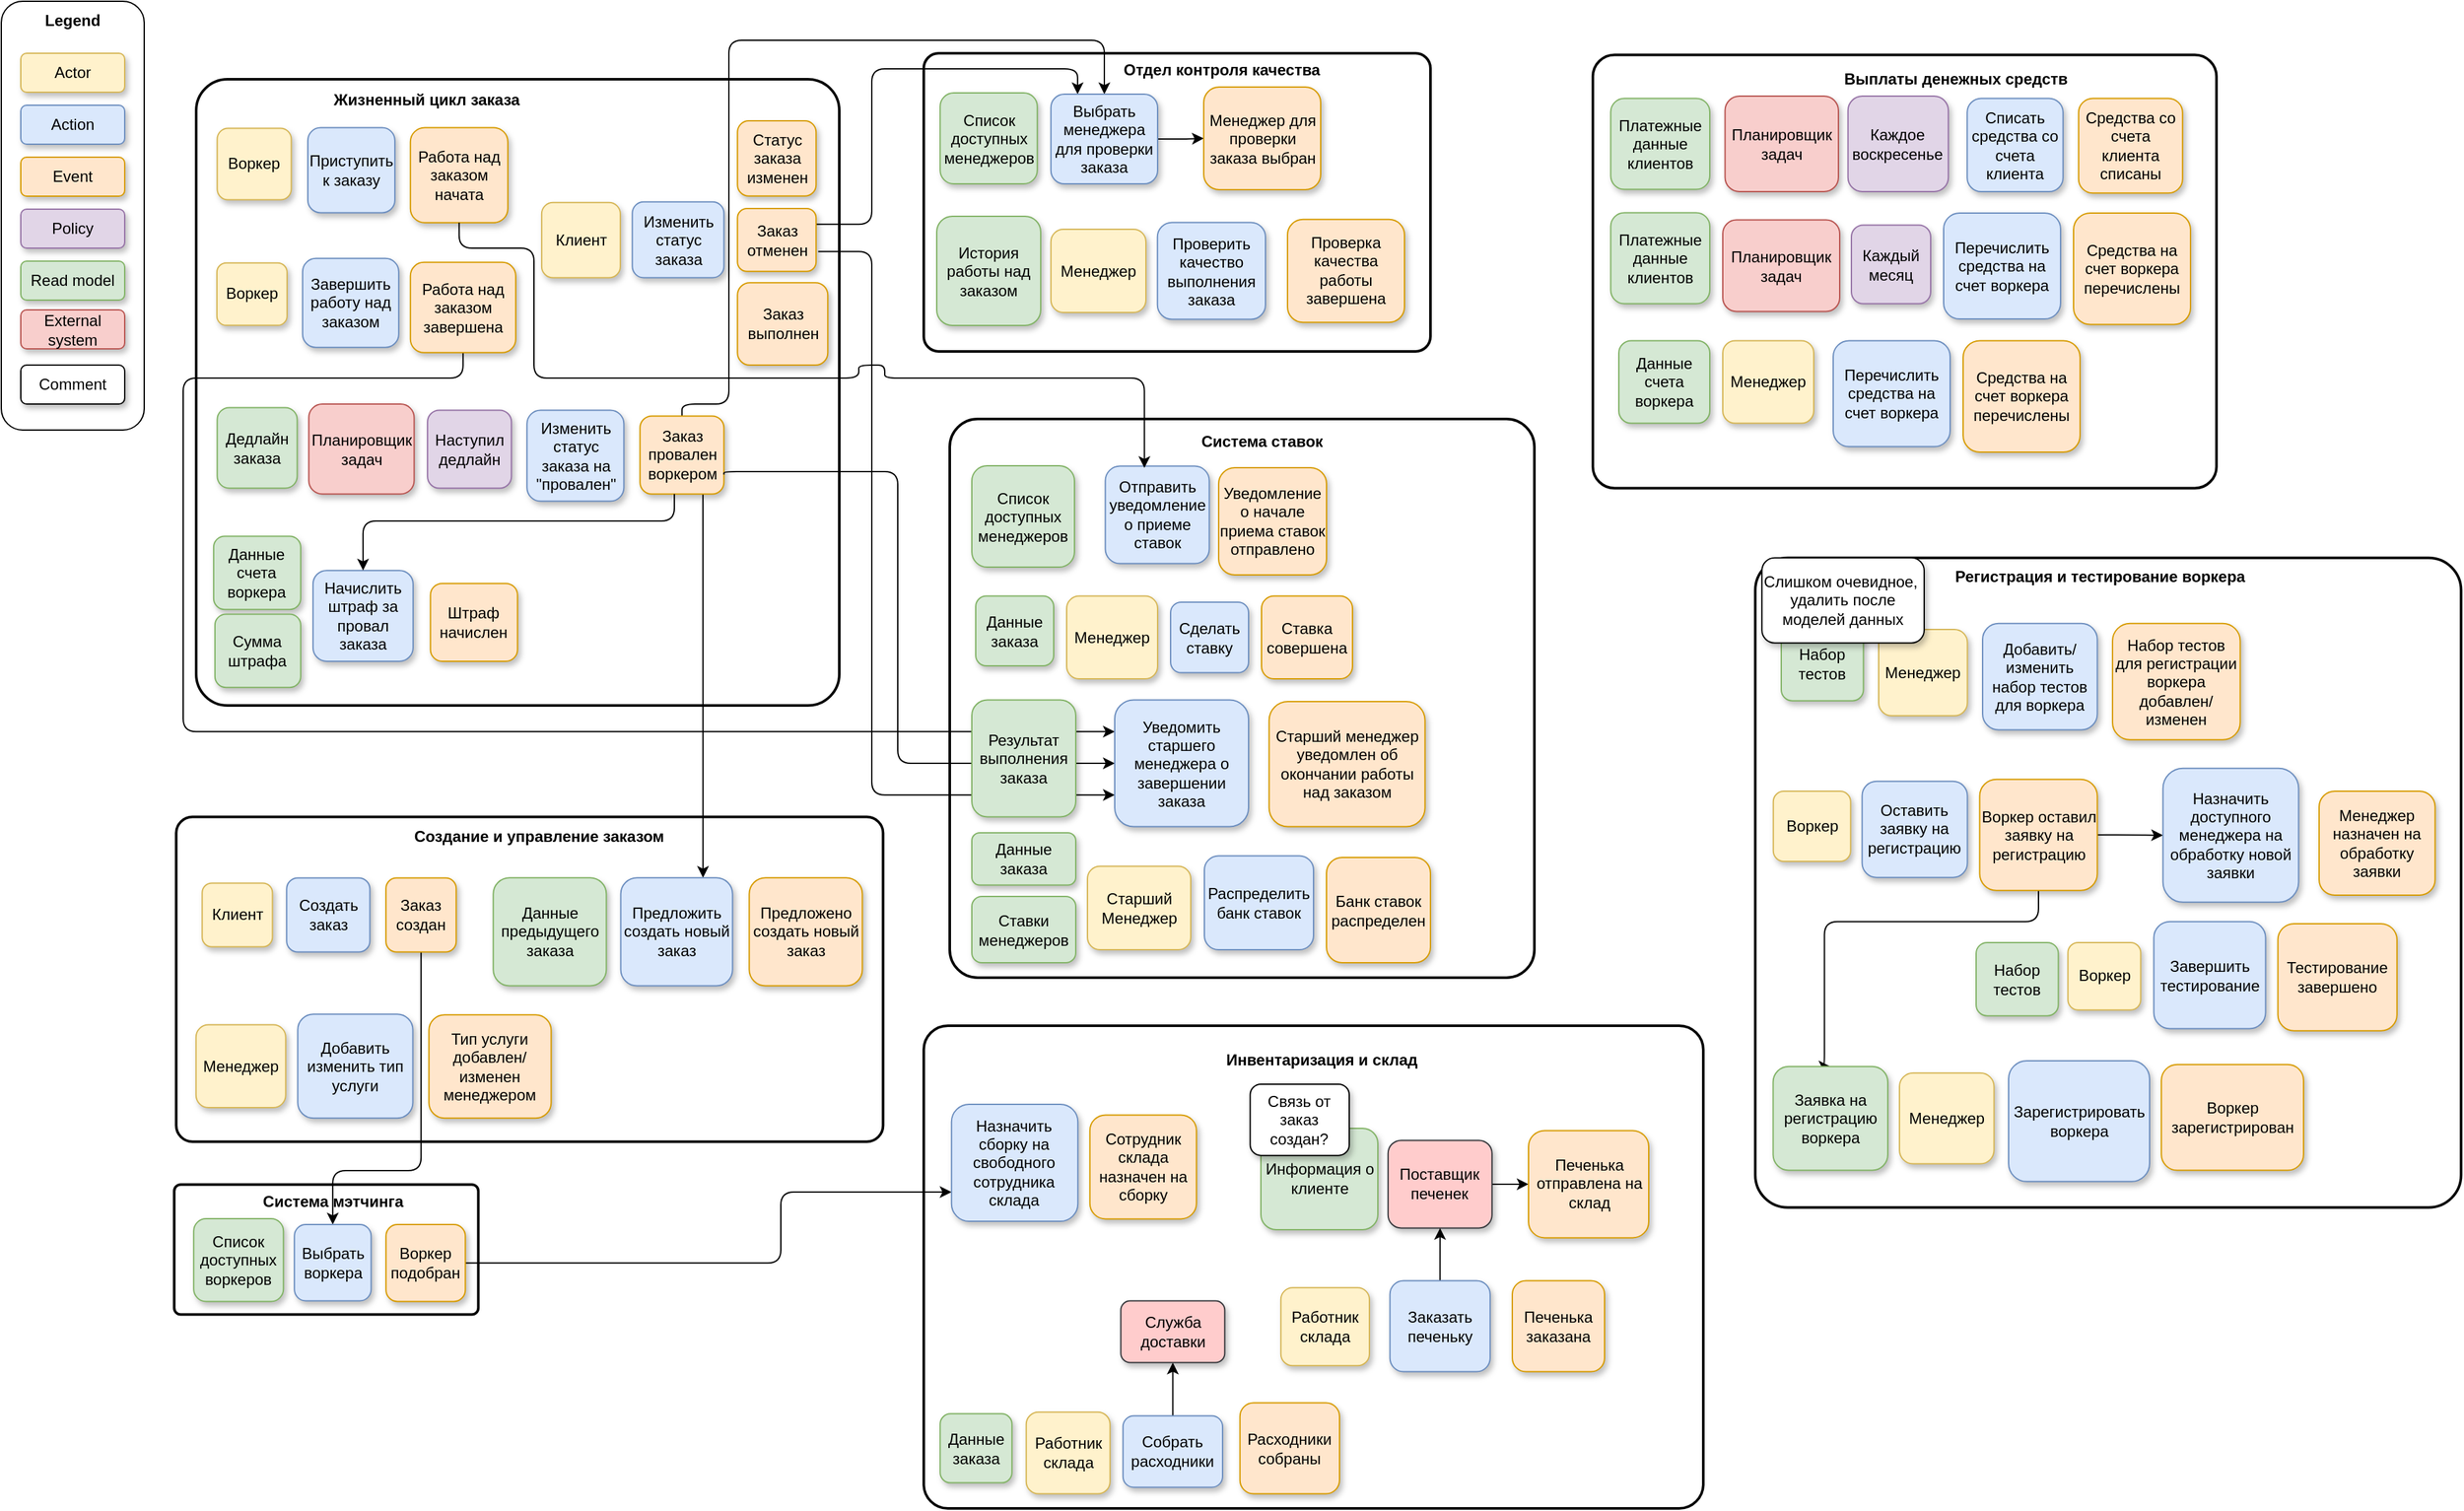 <mxfile version="22.1.2" type="device" pages="2">
  <diagram name="V1-22-11-23" id="QUvpyZr5U2JnBXVS3iqY">
    <mxGraphModel dx="2954" dy="1235" grid="1" gridSize="10" guides="1" tooltips="1" connect="1" arrows="1" fold="1" page="1" pageScale="1" pageWidth="1169" pageHeight="827" math="0" shadow="0">
      <root>
        <mxCell id="0" />
        <mxCell id="1" parent="0" />
        <mxCell id="oxKnPRSLN9aaxVHOPP5Y-54" value="" style="rounded=1;whiteSpace=wrap;html=1;fillColor=none;arcSize=5;strokeWidth=2;strokeColor=#000000;" parent="1" vertex="1">
          <mxGeometry x="1360" y="438.38" width="543.25" height="500" as="geometry" />
        </mxCell>
        <mxCell id="oxKnPRSLN9aaxVHOPP5Y-62" value="" style="rounded=1;whiteSpace=wrap;html=1;fillColor=none;arcSize=5;strokeColor=#000000;strokeWidth=2;" parent="1" vertex="1">
          <mxGeometry x="740.0" y="331.5" width="450" height="430" as="geometry" />
        </mxCell>
        <mxCell id="oxKnPRSLN9aaxVHOPP5Y-66" value="1" style="rounded=1;whiteSpace=wrap;html=1;fillColor=none;arcSize=5;strokeWidth=2;strokeColor=#000000;" parent="1" vertex="1">
          <mxGeometry x="1235" y="51.25" width="480" height="333.5" as="geometry" />
        </mxCell>
        <mxCell id="oxKnPRSLN9aaxVHOPP5Y-52" value="" style="rounded=1;whiteSpace=wrap;html=1;fillColor=none;arcSize=5;strokeColor=#000000;strokeWidth=2;" parent="1" vertex="1">
          <mxGeometry x="144.63" y="637.75" width="544.06" height="250" as="geometry" />
        </mxCell>
        <mxCell id="oxKnPRSLN9aaxVHOPP5Y-86" value="" style="rounded=1;whiteSpace=wrap;html=1;fillColor=none;arcSize=5;strokeColor=#000000;strokeWidth=2;" parent="1" vertex="1">
          <mxGeometry x="160" y="70" width="495" height="482" as="geometry" />
        </mxCell>
        <mxCell id="oxKnPRSLN9aaxVHOPP5Y-83" value="" style="rounded=1;whiteSpace=wrap;html=1;fillColor=none;arcSize=5;strokeWidth=2;strokeColor=#000000;" parent="1" vertex="1">
          <mxGeometry x="143.1" y="920.75" width="234.06" height="100" as="geometry" />
        </mxCell>
        <mxCell id="oxKnPRSLN9aaxVHOPP5Y-60" value="" style="rounded=1;whiteSpace=wrap;html=1;fillColor=none;arcSize=5;strokeColor=#000000;strokeWidth=2;" parent="1" vertex="1">
          <mxGeometry x="720" y="798.44" width="600" height="371.56" as="geometry" />
        </mxCell>
        <mxCell id="oxKnPRSLN9aaxVHOPP5Y-64" value="" style="rounded=1;whiteSpace=wrap;html=1;fillColor=none;arcSize=5;strokeColor=#000000;strokeWidth=2;" parent="1" vertex="1">
          <mxGeometry x="720" y="50" width="390" height="229.5" as="geometry" />
        </mxCell>
        <mxCell id="00-jEsmdZW9ChJH3AIX_-1" value="" style="rounded=1;whiteSpace=wrap;html=1;fillColor=none;" parent="1" vertex="1">
          <mxGeometry x="10" y="10" width="110" height="330" as="geometry" />
        </mxCell>
        <mxCell id="00-jEsmdZW9ChJH3AIX_-2" value="Actor" style="rounded=1;whiteSpace=wrap;html=1;fillColor=#fff2cc;strokeColor=#d6b656;shadow=1;glass=0;" parent="1" vertex="1">
          <mxGeometry x="25" y="50" width="80" height="30" as="geometry" />
        </mxCell>
        <mxCell id="00-jEsmdZW9ChJH3AIX_-3" value="&lt;b&gt;Legend&lt;/b&gt;" style="text;html=1;strokeColor=none;fillColor=none;align=center;verticalAlign=middle;whiteSpace=wrap;rounded=1;" parent="1" vertex="1">
          <mxGeometry x="35" y="10" width="60" height="30" as="geometry" />
        </mxCell>
        <mxCell id="00-jEsmdZW9ChJH3AIX_-4" value="Action" style="rounded=1;whiteSpace=wrap;html=1;fillColor=#dae8fc;strokeColor=#6c8ebf;shadow=1;glass=0;" parent="1" vertex="1">
          <mxGeometry x="25" y="90" width="80" height="30" as="geometry" />
        </mxCell>
        <mxCell id="00-jEsmdZW9ChJH3AIX_-5" value="Event" style="rounded=1;whiteSpace=wrap;html=1;fillColor=#ffe6cc;strokeColor=#d79b00;shadow=1;glass=0;" parent="1" vertex="1">
          <mxGeometry x="25" y="130" width="80" height="30" as="geometry" />
        </mxCell>
        <mxCell id="00-jEsmdZW9ChJH3AIX_-6" value="Policy" style="rounded=1;whiteSpace=wrap;html=1;fillColor=#e1d5e7;strokeColor=#9673a6;shadow=1;glass=0;" parent="1" vertex="1">
          <mxGeometry x="25" y="170" width="80" height="30" as="geometry" />
        </mxCell>
        <mxCell id="00-jEsmdZW9ChJH3AIX_-7" value="Read model" style="rounded=1;whiteSpace=wrap;html=1;fillColor=#d5e8d4;strokeColor=#82b366;shadow=1;glass=0;" parent="1" vertex="1">
          <mxGeometry x="25" y="210" width="80" height="30" as="geometry" />
        </mxCell>
        <mxCell id="00-jEsmdZW9ChJH3AIX_-83" value="" style="edgeStyle=orthogonalEdgeStyle;rounded=1;orthogonalLoop=1;jettySize=auto;html=1;" parent="1" source="00-jEsmdZW9ChJH3AIX_-8" target="00-jEsmdZW9ChJH3AIX_-43" edge="1">
          <mxGeometry relative="1" as="geometry" />
        </mxCell>
        <mxCell id="00-jEsmdZW9ChJH3AIX_-8" value="Поставщик печенек" style="rounded=1;whiteSpace=wrap;html=1;fillColor=#ffcccc;strokeColor=#36393d;shadow=1;glass=0;" parent="1" vertex="1">
          <mxGeometry x="1077.38" y="886.69" width="80" height="67.5" as="geometry" />
        </mxCell>
        <mxCell id="oxKnPRSLN9aaxVHOPP5Y-104" style="edgeStyle=orthogonalEdgeStyle;rounded=1;orthogonalLoop=1;jettySize=auto;html=1;exitX=0.5;exitY=1;exitDx=0;exitDy=0;entryX=0.5;entryY=0;entryDx=0;entryDy=0;" parent="1" source="00-jEsmdZW9ChJH3AIX_-17" target="00-jEsmdZW9ChJH3AIX_-120" edge="1">
          <mxGeometry relative="1" as="geometry">
            <Array as="points">
              <mxPoint x="333" y="910" />
              <mxPoint x="265" y="910" />
            </Array>
          </mxGeometry>
        </mxCell>
        <mxCell id="00-jEsmdZW9ChJH3AIX_-17" value="Заказ создан" style="rounded=1;whiteSpace=wrap;html=1;fillColor=#ffe6cc;strokeColor=#d79b00;shadow=1;" parent="1" vertex="1">
          <mxGeometry x="306.07" y="684.75" width="54.06" height="57" as="geometry" />
        </mxCell>
        <mxCell id="00-jEsmdZW9ChJH3AIX_-18" value="Тип услуги добавлен/изменен менеджером" style="rounded=1;whiteSpace=wrap;html=1;fillColor=#ffe6cc;strokeColor=#d79b00;shadow=1;" parent="1" vertex="1">
          <mxGeometry x="339.16" y="790.13" width="94.06" height="79.5" as="geometry" />
        </mxCell>
        <mxCell id="00-jEsmdZW9ChJH3AIX_-50" style="edgeStyle=orthogonalEdgeStyle;rounded=1;orthogonalLoop=1;jettySize=auto;html=1;entryX=0.25;entryY=0;entryDx=0;entryDy=0;exitX=1;exitY=0.25;exitDx=0;exitDy=0;" parent="1" source="00-jEsmdZW9ChJH3AIX_-20" target="oxKnPRSLN9aaxVHOPP5Y-4" edge="1">
          <mxGeometry relative="1" as="geometry">
            <Array as="points">
              <mxPoint x="680" y="182" />
              <mxPoint x="680" y="62" />
              <mxPoint x="838" y="62" />
            </Array>
          </mxGeometry>
        </mxCell>
        <mxCell id="00-jEsmdZW9ChJH3AIX_-20" value="Заказ отменен" style="rounded=1;whiteSpace=wrap;html=1;fillColor=#ffe6cc;strokeColor=#d79b00;shadow=1;" parent="1" vertex="1">
          <mxGeometry x="576.63" y="169.5" width="60.5" height="48.38" as="geometry" />
        </mxCell>
        <mxCell id="00-jEsmdZW9ChJH3AIX_-46" value="" style="edgeStyle=orthogonalEdgeStyle;rounded=1;orthogonalLoop=1;jettySize=auto;html=1;entryX=0;entryY=0.75;entryDx=0;entryDy=0;exitX=1;exitY=0.5;exitDx=0;exitDy=0;" parent="1" source="00-jEsmdZW9ChJH3AIX_-22" target="oxKnPRSLN9aaxVHOPP5Y-69" edge="1">
          <mxGeometry relative="1" as="geometry">
            <mxPoint x="850" y="130" as="targetPoint" />
            <Array as="points">
              <mxPoint x="610" y="981" />
              <mxPoint x="610" y="926" />
            </Array>
          </mxGeometry>
        </mxCell>
        <mxCell id="00-jEsmdZW9ChJH3AIX_-22" value="Воркер подобран" style="rounded=1;whiteSpace=wrap;html=1;fillColor=#ffe6cc;strokeColor=#d79b00;gradientColor=none;shadow=1;" parent="1" vertex="1">
          <mxGeometry x="306.1" y="951.5" width="61.06" height="59.25" as="geometry" />
        </mxCell>
        <mxCell id="oxKnPRSLN9aaxVHOPP5Y-107" style="edgeStyle=orthogonalEdgeStyle;rounded=1;orthogonalLoop=1;jettySize=auto;html=1;exitX=0.5;exitY=1;exitDx=0;exitDy=0;entryX=0;entryY=0.25;entryDx=0;entryDy=0;" parent="1" source="00-jEsmdZW9ChJH3AIX_-25" target="oxKnPRSLN9aaxVHOPP5Y-20" edge="1">
          <mxGeometry relative="1" as="geometry">
            <Array as="points">
              <mxPoint x="365" y="300" />
              <mxPoint x="150" y="300" />
              <mxPoint x="150" y="572" />
            </Array>
          </mxGeometry>
        </mxCell>
        <mxCell id="00-jEsmdZW9ChJH3AIX_-25" value="Работа над заказом завершена" style="rounded=1;whiteSpace=wrap;html=1;fillColor=#ffe6cc;strokeColor=#d79b00;gradientColor=none;shadow=1;" parent="1" vertex="1">
          <mxGeometry x="324.88" y="210.92" width="81.06" height="69.5" as="geometry" />
        </mxCell>
        <mxCell id="00-jEsmdZW9ChJH3AIX_-27" value="Воркер зарегистрирован" style="rounded=1;whiteSpace=wrap;html=1;fillColor=#ffe6cc;strokeColor=#d79b00;gradientColor=none;shadow=1;" parent="1" vertex="1">
          <mxGeometry x="1672.57" y="828.38" width="109.43" height="81.38" as="geometry" />
        </mxCell>
        <mxCell id="00-jEsmdZW9ChJH3AIX_-28" value="Набор тестов для регистрации воркера добавлен/изменен" style="rounded=1;whiteSpace=wrap;html=1;fillColor=#ffe6cc;strokeColor=#d79b00;gradientColor=none;shadow=1;" parent="1" vertex="1">
          <mxGeometry x="1634.99" y="488.88" width="98.26" height="89.5" as="geometry" />
        </mxCell>
        <mxCell id="oxKnPRSLN9aaxVHOPP5Y-74" style="edgeStyle=orthogonalEdgeStyle;rounded=1;orthogonalLoop=1;jettySize=auto;html=1;" parent="1" source="00-jEsmdZW9ChJH3AIX_-29" target="oxKnPRSLN9aaxVHOPP5Y-72" edge="1">
          <mxGeometry relative="1" as="geometry" />
        </mxCell>
        <mxCell id="oxKnPRSLN9aaxVHOPP5Y-98" style="edgeStyle=orthogonalEdgeStyle;rounded=1;orthogonalLoop=1;jettySize=auto;html=1;entryX=0.5;entryY=0;entryDx=0;entryDy=0;exitX=0.5;exitY=1;exitDx=0;exitDy=0;" parent="1" source="00-jEsmdZW9ChJH3AIX_-29" target="oxKnPRSLN9aaxVHOPP5Y-37" edge="1">
          <mxGeometry relative="1" as="geometry">
            <Array as="points">
              <mxPoint x="1578.25" y="718.38" />
              <mxPoint x="1413.25" y="718.38" />
              <mxPoint x="1413.25" y="829.38" />
            </Array>
          </mxGeometry>
        </mxCell>
        <mxCell id="00-jEsmdZW9ChJH3AIX_-29" value="Воркер оставил заявку на регистрацию" style="rounded=1;whiteSpace=wrap;html=1;fillColor=#ffe6cc;strokeColor=#d79b00;gradientColor=none;shadow=1;" parent="1" vertex="1">
          <mxGeometry x="1532.75" y="608.88" width="90.5" height="85.5" as="geometry" />
        </mxCell>
        <mxCell id="00-jEsmdZW9ChJH3AIX_-32" value="Предложено создать новый заказ" style="rounded=1;whiteSpace=wrap;html=1;fillColor=#ffe6cc;strokeColor=#d79b00;shadow=1;" parent="1" vertex="1">
          <mxGeometry x="585.69" y="684.62" width="87.03" height="83.13" as="geometry" />
        </mxCell>
        <mxCell id="00-jEsmdZW9ChJH3AIX_-49" style="edgeStyle=orthogonalEdgeStyle;rounded=1;orthogonalLoop=1;jettySize=auto;html=1;" parent="1" source="00-jEsmdZW9ChJH3AIX_-33" target="oxKnPRSLN9aaxVHOPP5Y-4" edge="1">
          <mxGeometry relative="1" as="geometry">
            <Array as="points">
              <mxPoint x="534" y="320" />
              <mxPoint x="570" y="320" />
              <mxPoint x="570" y="40" />
              <mxPoint x="859" y="40" />
            </Array>
          </mxGeometry>
        </mxCell>
        <mxCell id="00-jEsmdZW9ChJH3AIX_-133" style="edgeStyle=orthogonalEdgeStyle;rounded=1;orthogonalLoop=1;jettySize=auto;html=1;exitX=0.75;exitY=1;exitDx=0;exitDy=0;" parent="1" source="00-jEsmdZW9ChJH3AIX_-33" target="00-jEsmdZW9ChJH3AIX_-132" edge="1">
          <mxGeometry relative="1" as="geometry">
            <Array as="points">
              <mxPoint x="550" y="610" />
              <mxPoint x="550" y="610" />
            </Array>
          </mxGeometry>
        </mxCell>
        <mxCell id="00-jEsmdZW9ChJH3AIX_-33" value="Заказ провален воркером" style="rounded=1;whiteSpace=wrap;html=1;fillColor=#ffe6cc;strokeColor=#d79b00;shadow=1;" parent="1" vertex="1">
          <mxGeometry x="501.63" y="329.25" width="64.56" height="60" as="geometry" />
        </mxCell>
        <mxCell id="00-jEsmdZW9ChJH3AIX_-38" value="Расходники собраны" style="rounded=1;whiteSpace=wrap;html=1;fillColor=#ffe6cc;strokeColor=#d79b00;gradientColor=none;shadow=1;" parent="1" vertex="1">
          <mxGeometry x="963.38" y="1088.75" width="76.62" height="70" as="geometry" />
        </mxCell>
        <mxCell id="00-jEsmdZW9ChJH3AIX_-40" value="Информация о клиенте" style="rounded=1;whiteSpace=wrap;html=1;fillColor=#d5e8d4;strokeColor=#82b366;shadow=1;glass=0;" parent="1" vertex="1">
          <mxGeometry x="979.5" y="877.44" width="90" height="78" as="geometry" />
        </mxCell>
        <mxCell id="00-jEsmdZW9ChJH3AIX_-43" value="Печенька отправлена на склад" style="rounded=1;whiteSpace=wrap;html=1;fillColor=#ffe6cc;strokeColor=#d79b00;gradientColor=none;shadow=1;" parent="1" vertex="1">
          <mxGeometry x="1185.5" y="879.19" width="92.5" height="82.5" as="geometry" />
        </mxCell>
        <mxCell id="00-jEsmdZW9ChJH3AIX_-47" value="Проверка качества работы завершена" style="rounded=1;whiteSpace=wrap;html=1;fillColor=#ffe6cc;strokeColor=#d79b00;gradientColor=none;shadow=1;" parent="1" vertex="1">
          <mxGeometry x="1000" y="177.87" width="90" height="79.25" as="geometry" />
        </mxCell>
        <mxCell id="00-jEsmdZW9ChJH3AIX_-53" value="External system" style="rounded=1;whiteSpace=wrap;html=1;fillColor=#f8cecc;strokeColor=#b85450;shadow=1;glass=0;" parent="1" vertex="1">
          <mxGeometry x="25" y="247.5" width="80" height="30" as="geometry" />
        </mxCell>
        <mxCell id="00-jEsmdZW9ChJH3AIX_-54" value="Comment" style="rounded=1;whiteSpace=wrap;html=1;shadow=1;glass=0;" parent="1" vertex="1">
          <mxGeometry x="25" y="290" width="80" height="30" as="geometry" />
        </mxCell>
        <mxCell id="00-jEsmdZW9ChJH3AIX_-55" value="Планировщик задач" style="rounded=1;whiteSpace=wrap;html=1;fillColor=#f8cecc;strokeColor=#b85450;shadow=1;glass=0;" parent="1" vertex="1">
          <mxGeometry x="1336.75" y="83" width="87.25" height="73.5" as="geometry" />
        </mxCell>
        <mxCell id="00-jEsmdZW9ChJH3AIX_-56" value="Каждое воскресенье" style="rounded=1;whiteSpace=wrap;html=1;fillColor=#e1d5e7;strokeColor=#9673a6;shadow=1;glass=0;" parent="1" vertex="1">
          <mxGeometry x="1431.37" y="83" width="77.25" height="73.5" as="geometry" />
        </mxCell>
        <mxCell id="00-jEsmdZW9ChJH3AIX_-57" value="Средства со счета клиента списаны" style="rounded=1;whiteSpace=wrap;html=1;fillColor=#ffe6cc;strokeColor=#d79b00;gradientColor=none;shadow=1;" parent="1" vertex="1">
          <mxGeometry x="1608.88" y="84.75" width="80" height="72.87" as="geometry" />
        </mxCell>
        <mxCell id="00-jEsmdZW9ChJH3AIX_-58" value="Планировщик задач" style="rounded=1;whiteSpace=wrap;html=1;fillColor=#f8cecc;strokeColor=#b85450;shadow=1;glass=0;" parent="1" vertex="1">
          <mxGeometry x="1335" y="178.25" width="90" height="70.5" as="geometry" />
        </mxCell>
        <mxCell id="00-jEsmdZW9ChJH3AIX_-59" value="Каждый месяц" style="rounded=1;whiteSpace=wrap;html=1;fillColor=#e1d5e7;strokeColor=#9673a6;shadow=1;glass=0;" parent="1" vertex="1">
          <mxGeometry x="1434" y="182.25" width="61" height="60.5" as="geometry" />
        </mxCell>
        <mxCell id="00-jEsmdZW9ChJH3AIX_-60" value="Средства на счет воркера перечислены" style="rounded=1;whiteSpace=wrap;html=1;fillColor=#ffe6cc;strokeColor=#d79b00;gradientColor=none;shadow=1;" parent="1" vertex="1">
          <mxGeometry x="1605" y="173" width="90" height="85.75" as="geometry" />
        </mxCell>
        <mxCell id="00-jEsmdZW9ChJH3AIX_-62" value="Менеджер" style="rounded=1;whiteSpace=wrap;html=1;fillColor=#fff2cc;strokeColor=#d6b656;shadow=1;" parent="1" vertex="1">
          <mxGeometry x="1335" y="271.25" width="70" height="63.5" as="geometry" />
        </mxCell>
        <mxCell id="00-jEsmdZW9ChJH3AIX_-68" value="Менеджер" style="rounded=1;whiteSpace=wrap;html=1;fillColor=#fff2cc;strokeColor=#d6b656;shadow=1;" parent="1" vertex="1">
          <mxGeometry x="830.0" y="467.75" width="70" height="63.75" as="geometry" />
        </mxCell>
        <mxCell id="00-jEsmdZW9ChJH3AIX_-69" value="Ставка совершена" style="rounded=1;whiteSpace=wrap;html=1;fillColor=#ffe6cc;strokeColor=#d79b00;gradientColor=none;shadow=1;" parent="1" vertex="1">
          <mxGeometry x="980.0" y="467.75" width="70" height="63.75" as="geometry" />
        </mxCell>
        <mxCell id="00-jEsmdZW9ChJH3AIX_-71" value="Банк ставок распределен" style="rounded=1;whiteSpace=wrap;html=1;fillColor=#ffe6cc;strokeColor=#d79b00;gradientColor=none;shadow=1;" parent="1" vertex="1">
          <mxGeometry x="1030" y="669" width="80" height="81" as="geometry" />
        </mxCell>
        <mxCell id="00-jEsmdZW9ChJH3AIX_-73" value="Старший Менеджер" style="rounded=1;whiteSpace=wrap;html=1;fillColor=#fff2cc;strokeColor=#d6b656;shadow=1;" parent="1" vertex="1">
          <mxGeometry x="846" y="675.75" width="79.5" height="64.25" as="geometry" />
        </mxCell>
        <mxCell id="00-jEsmdZW9ChJH3AIX_-74" style="edgeStyle=orthogonalEdgeStyle;rounded=1;orthogonalLoop=1;jettySize=auto;html=1;exitX=1;exitY=0.75;exitDx=0;exitDy=0;entryX=0;entryY=0.5;entryDx=0;entryDy=0;" parent="1" source="00-jEsmdZW9ChJH3AIX_-33" target="oxKnPRSLN9aaxVHOPP5Y-20" edge="1">
          <mxGeometry relative="1" as="geometry">
            <Array as="points">
              <mxPoint x="700" y="372" />
              <mxPoint x="700" y="597" />
            </Array>
          </mxGeometry>
        </mxCell>
        <mxCell id="00-jEsmdZW9ChJH3AIX_-75" style="edgeStyle=orthogonalEdgeStyle;rounded=1;orthogonalLoop=1;jettySize=auto;html=1;entryX=0;entryY=0.75;entryDx=0;entryDy=0;exitX=1.027;exitY=0.685;exitDx=0;exitDy=0;exitPerimeter=0;" parent="1" source="00-jEsmdZW9ChJH3AIX_-20" target="oxKnPRSLN9aaxVHOPP5Y-20" edge="1">
          <mxGeometry relative="1" as="geometry">
            <Array as="points">
              <mxPoint x="680" y="203" />
              <mxPoint x="680" y="621" />
            </Array>
            <mxPoint x="570" y="540" as="sourcePoint" />
          </mxGeometry>
        </mxCell>
        <mxCell id="00-jEsmdZW9ChJH3AIX_-80" value="Штраф начислен" style="rounded=1;whiteSpace=wrap;html=1;fillColor=#ffe6cc;strokeColor=#d79b00;shadow=1;" parent="1" vertex="1">
          <mxGeometry x="340.32" y="458.07" width="67" height="59.88" as="geometry" />
        </mxCell>
        <mxCell id="00-jEsmdZW9ChJH3AIX_-117" value="Клиент" style="rounded=1;whiteSpace=wrap;html=1;fillColor=#fff2cc;strokeColor=#d6b656;shadow=1;glass=0;" parent="1" vertex="1">
          <mxGeometry x="164.63" y="688.75" width="54.06" height="49" as="geometry" />
        </mxCell>
        <mxCell id="00-jEsmdZW9ChJH3AIX_-118" value="Создать заказ" style="rounded=1;whiteSpace=wrap;html=1;fillColor=#dae8fc;strokeColor=#6c8ebf;shadow=1;glass=0;" parent="1" vertex="1">
          <mxGeometry x="229.63" y="684.75" width="64.06" height="57" as="geometry" />
        </mxCell>
        <mxCell id="00-jEsmdZW9ChJH3AIX_-120" value="Выбрать воркера" style="rounded=1;whiteSpace=wrap;html=1;fillColor=#dae8fc;strokeColor=#6c8ebf;shadow=1;glass=0;" parent="1" vertex="1">
          <mxGeometry x="235.6" y="951.5" width="59.06" height="58.75" as="geometry" />
        </mxCell>
        <mxCell id="00-jEsmdZW9ChJH3AIX_-122" value="Статус заказа изменен" style="rounded=1;whiteSpace=wrap;html=1;fillColor=#ffe6cc;strokeColor=#d79b00;shadow=1;" parent="1" vertex="1">
          <mxGeometry x="576.63" y="102" width="60.5" height="57.88" as="geometry" />
        </mxCell>
        <mxCell id="00-jEsmdZW9ChJH3AIX_-123" value="Клиент" style="rounded=1;whiteSpace=wrap;html=1;fillColor=#fff2cc;strokeColor=#d6b656;shadow=1;" parent="1" vertex="1">
          <mxGeometry x="425.94" y="164.88" width="60.5" height="57.88" as="geometry" />
        </mxCell>
        <mxCell id="00-jEsmdZW9ChJH3AIX_-124" value="Изменить статус заказа" style="rounded=1;whiteSpace=wrap;html=1;fillColor=#dae8fc;strokeColor=#6c8ebf;shadow=1;" parent="1" vertex="1">
          <mxGeometry x="495.69" y="164.37" width="70.5" height="58.38" as="geometry" />
        </mxCell>
        <mxCell id="00-jEsmdZW9ChJH3AIX_-126" value="Завершить работу над заказом" style="rounded=1;whiteSpace=wrap;html=1;fillColor=#dae8fc;strokeColor=#6c8ebf;shadow=1;" parent="1" vertex="1">
          <mxGeometry x="241.91" y="207.92" width="74" height="68.5" as="geometry" />
        </mxCell>
        <mxCell id="00-jEsmdZW9ChJH3AIX_-127" value="Воркер" style="rounded=1;whiteSpace=wrap;html=1;fillColor=#fff2cc;strokeColor=#d6b656;shadow=1;" parent="1" vertex="1">
          <mxGeometry x="175.94" y="211.42" width="54" height="48" as="geometry" />
        </mxCell>
        <mxCell id="00-jEsmdZW9ChJH3AIX_-128" value="Наступил дедлайн" style="rounded=1;whiteSpace=wrap;html=1;fillColor=#e1d5e7;strokeColor=#9673a6;shadow=1;glass=0;" parent="1" vertex="1">
          <mxGeometry x="338.07" y="324.75" width="64.56" height="60" as="geometry" />
        </mxCell>
        <mxCell id="00-jEsmdZW9ChJH3AIX_-129" value="Изменить статус заказа на &quot;провален&quot;" style="rounded=1;whiteSpace=wrap;html=1;fillColor=#dae8fc;strokeColor=#6c8ebf;shadow=1;" parent="1" vertex="1">
          <mxGeometry x="414.63" y="324.75" width="74.56" height="70" as="geometry" />
        </mxCell>
        <mxCell id="00-jEsmdZW9ChJH3AIX_-130" value="Начислить штраф за провал заказа" style="rounded=1;whiteSpace=wrap;html=1;fillColor=#dae8fc;strokeColor=#6c8ebf;shadow=1;" parent="1" vertex="1">
          <mxGeometry x="249.94" y="448.07" width="77" height="69.88" as="geometry" />
        </mxCell>
        <mxCell id="00-jEsmdZW9ChJH3AIX_-131" style="edgeStyle=orthogonalEdgeStyle;rounded=1;orthogonalLoop=1;jettySize=auto;html=1;entryX=0.5;entryY=0;entryDx=0;entryDy=0;" parent="1" source="00-jEsmdZW9ChJH3AIX_-33" target="00-jEsmdZW9ChJH3AIX_-130" edge="1">
          <mxGeometry relative="1" as="geometry">
            <Array as="points">
              <mxPoint x="528.06" y="410" />
              <mxPoint x="288.06" y="410" />
            </Array>
          </mxGeometry>
        </mxCell>
        <mxCell id="00-jEsmdZW9ChJH3AIX_-132" value="Предложить создать новый заказ" style="rounded=1;whiteSpace=wrap;html=1;fillColor=#dae8fc;strokeColor=#6c8ebf;shadow=1;" parent="1" vertex="1">
          <mxGeometry x="486.79" y="684.62" width="86.03" height="83.13" as="geometry" />
        </mxCell>
        <mxCell id="oxKnPRSLN9aaxVHOPP5Y-1" value="Менеджер" style="rounded=1;whiteSpace=wrap;html=1;fillColor=#fff2cc;strokeColor=#d6b656;shadow=1;" parent="1" vertex="1">
          <mxGeometry x="817.88" y="185.5" width="73.12" height="64" as="geometry" />
        </mxCell>
        <mxCell id="oxKnPRSLN9aaxVHOPP5Y-2" value="Проверить качество выполнения заказа" style="rounded=1;whiteSpace=wrap;html=1;fillColor=#dae8fc;strokeColor=#6c8ebf;shadow=1;" parent="1" vertex="1">
          <mxGeometry x="899.88" y="180.25" width="83.12" height="74.5" as="geometry" />
        </mxCell>
        <mxCell id="oxKnPRSLN9aaxVHOPP5Y-6" value="" style="edgeStyle=orthogonalEdgeStyle;rounded=1;orthogonalLoop=1;jettySize=auto;html=1;" parent="1" source="oxKnPRSLN9aaxVHOPP5Y-4" target="oxKnPRSLN9aaxVHOPP5Y-5" edge="1">
          <mxGeometry relative="1" as="geometry" />
        </mxCell>
        <mxCell id="oxKnPRSLN9aaxVHOPP5Y-4" value="Выбрать менеджера для проверки заказа" style="rounded=1;whiteSpace=wrap;html=1;fillColor=#dae8fc;strokeColor=#6c8ebf;shadow=1;" parent="1" vertex="1">
          <mxGeometry x="817.88" y="81.5" width="82.12" height="69" as="geometry" />
        </mxCell>
        <mxCell id="oxKnPRSLN9aaxVHOPP5Y-5" value="Менеджер для проверки заказа выбран" style="rounded=1;whiteSpace=wrap;html=1;fillColor=#ffe6cc;strokeColor=#d79b00;shadow=1;" parent="1" vertex="1">
          <mxGeometry x="935.5" y="76" width="90" height="79" as="geometry" />
        </mxCell>
        <mxCell id="oxKnPRSLN9aaxVHOPP5Y-7" value="Работник склада" style="rounded=1;whiteSpace=wrap;html=1;fillColor=#fff2cc;strokeColor=#d6b656;shadow=1;" parent="1" vertex="1">
          <mxGeometry x="798.87" y="1095.88" width="64.5" height="62.87" as="geometry" />
        </mxCell>
        <mxCell id="oxKnPRSLN9aaxVHOPP5Y-110" value="" style="edgeStyle=orthogonalEdgeStyle;rounded=1;orthogonalLoop=1;jettySize=auto;html=1;" parent="1" source="oxKnPRSLN9aaxVHOPP5Y-8" target="oxKnPRSLN9aaxVHOPP5Y-9" edge="1">
          <mxGeometry relative="1" as="geometry" />
        </mxCell>
        <mxCell id="oxKnPRSLN9aaxVHOPP5Y-8" value="Собрать расходники" style="rounded=1;whiteSpace=wrap;html=1;fillColor=#dae8fc;strokeColor=#6c8ebf;shadow=1;" parent="1" vertex="1">
          <mxGeometry x="873.37" y="1098.75" width="76.63" height="55" as="geometry" />
        </mxCell>
        <mxCell id="oxKnPRSLN9aaxVHOPP5Y-9" value="Служба доставки" style="rounded=1;whiteSpace=wrap;html=1;fillColor=#ffcccc;strokeColor=#36393d;shadow=1;glass=0;" parent="1" vertex="1">
          <mxGeometry x="871.69" y="1010.25" width="80" height="47.5" as="geometry" />
        </mxCell>
        <mxCell id="oxKnPRSLN9aaxVHOPP5Y-15" style="edgeStyle=orthogonalEdgeStyle;rounded=1;orthogonalLoop=1;jettySize=auto;html=1;entryX=0.5;entryY=1;entryDx=0;entryDy=0;exitX=0.98;exitY=0.605;exitDx=0;exitDy=0;exitPerimeter=0;" parent="1" edge="1">
          <mxGeometry relative="1" as="geometry">
            <mxPoint x="1221.5" y="65" as="targetPoint" />
            <Array as="points">
              <mxPoint x="1222" y="139" />
              <mxPoint x="1222" y="65" />
            </Array>
          </mxGeometry>
        </mxCell>
        <mxCell id="oxKnPRSLN9aaxVHOPP5Y-16" value="Уведомление о начале приема ставок отправлено" style="rounded=1;whiteSpace=wrap;html=1;fillColor=#ffe6cc;strokeColor=#d79b00;gradientColor=none;shadow=1;" parent="1" vertex="1">
          <mxGeometry x="947.0" y="369" width="83" height="82.5" as="geometry" />
        </mxCell>
        <mxCell id="oxKnPRSLN9aaxVHOPP5Y-17" value="Отправить уведомление о приеме ставок" style="rounded=1;whiteSpace=wrap;html=1;fillColor=#dae8fc;strokeColor=#6c8ebf;shadow=1;" parent="1" vertex="1">
          <mxGeometry x="859.75" y="367.75" width="80" height="75" as="geometry" />
        </mxCell>
        <mxCell id="oxKnPRSLN9aaxVHOPP5Y-18" value="Сделать ставку" style="rounded=1;whiteSpace=wrap;html=1;fillColor=#dae8fc;strokeColor=#6c8ebf;shadow=1;" parent="1" vertex="1">
          <mxGeometry x="910.0" y="472.44" width="60" height="54.37" as="geometry" />
        </mxCell>
        <mxCell id="oxKnPRSLN9aaxVHOPP5Y-19" value="Распределить банк ставок" style="rounded=1;whiteSpace=wrap;html=1;fillColor=#dae8fc;strokeColor=#6c8ebf;shadow=1;" parent="1" vertex="1">
          <mxGeometry x="936" y="667.75" width="84" height="72.25" as="geometry" />
        </mxCell>
        <mxCell id="oxKnPRSLN9aaxVHOPP5Y-20" value="Уведомить старшего менеджера о завершении заказа" style="rounded=1;whiteSpace=wrap;html=1;fillColor=#dae8fc;strokeColor=#6c8ebf;shadow=1;" parent="1" vertex="1">
          <mxGeometry x="867" y="547.75" width="103" height="97.5" as="geometry" />
        </mxCell>
        <mxCell id="oxKnPRSLN9aaxVHOPP5Y-21" value="Старший менеджер уведомлен об окончании работы над заказом" style="rounded=1;whiteSpace=wrap;html=1;fillColor=#ffe6cc;strokeColor=#d79b00;gradientColor=none;shadow=1;" parent="1" vertex="1">
          <mxGeometry x="985.82" y="549" width="120" height="96.25" as="geometry" />
        </mxCell>
        <mxCell id="oxKnPRSLN9aaxVHOPP5Y-22" value="Воркер" style="rounded=1;whiteSpace=wrap;html=1;fillColor=#fff2cc;strokeColor=#d6b656;shadow=1;" parent="1" vertex="1">
          <mxGeometry x="1373.88" y="618" width="59.5" height="54" as="geometry" />
        </mxCell>
        <mxCell id="oxKnPRSLN9aaxVHOPP5Y-23" value="Оставить заявку на регистрацию" style="rounded=1;whiteSpace=wrap;html=1;fillColor=#dae8fc;strokeColor=#6c8ebf;shadow=1;" parent="1" vertex="1">
          <mxGeometry x="1442.25" y="610.38" width="81" height="74" as="geometry" />
        </mxCell>
        <mxCell id="oxKnPRSLN9aaxVHOPP5Y-24" value="Зарегистрировать воркера" style="rounded=1;whiteSpace=wrap;html=1;fillColor=#dae8fc;strokeColor=#6c8ebf;shadow=1;" parent="1" vertex="1">
          <mxGeometry x="1555" y="825.5" width="108.5" height="92.88" as="geometry" />
        </mxCell>
        <mxCell id="oxKnPRSLN9aaxVHOPP5Y-25" value="Менеджер" style="rounded=1;whiteSpace=wrap;html=1;fillColor=#fff2cc;strokeColor=#d6b656;shadow=1;" parent="1" vertex="1">
          <mxGeometry x="1471" y="834.88" width="72.75" height="69.88" as="geometry" />
        </mxCell>
        <mxCell id="oxKnPRSLN9aaxVHOPP5Y-26" value="Менеджер" style="rounded=1;whiteSpace=wrap;html=1;fillColor=#fff2cc;strokeColor=#d6b656;shadow=1;" parent="1" vertex="1">
          <mxGeometry x="1455" y="493.51" width="68.25" height="66.37" as="geometry" />
        </mxCell>
        <mxCell id="oxKnPRSLN9aaxVHOPP5Y-27" value="Добавить/изменить набор тестов для воркера" style="rounded=1;whiteSpace=wrap;html=1;fillColor=#dae8fc;strokeColor=#6c8ebf;shadow=1;" parent="1" vertex="1">
          <mxGeometry x="1535" y="488.88" width="88.25" height="81.87" as="geometry" />
        </mxCell>
        <mxCell id="oxKnPRSLN9aaxVHOPP5Y-28" value="Добавить изменить тип услуги" style="rounded=1;whiteSpace=wrap;html=1;fillColor=#dae8fc;strokeColor=#6c8ebf;shadow=1;" parent="1" vertex="1">
          <mxGeometry x="238.19" y="789.63" width="88.56" height="80" as="geometry" />
        </mxCell>
        <mxCell id="oxKnPRSLN9aaxVHOPP5Y-29" value="Менеджер" style="rounded=1;whiteSpace=wrap;html=1;fillColor=#fff2cc;strokeColor=#d6b656;shadow=1;" parent="1" vertex="1">
          <mxGeometry x="159.88" y="797.75" width="69" height="63.75" as="geometry" />
        </mxCell>
        <mxCell id="oxKnPRSLN9aaxVHOPP5Y-30" value="Списать средства со счета клиента" style="rounded=1;whiteSpace=wrap;html=1;fillColor=#dae8fc;strokeColor=#6c8ebf;shadow=1;" parent="1" vertex="1">
          <mxGeometry x="1523.13" y="84.75" width="73.75" height="71.75" as="geometry" />
        </mxCell>
        <mxCell id="oxKnPRSLN9aaxVHOPP5Y-31" value="Перечислить средства на счет воркера" style="rounded=1;whiteSpace=wrap;html=1;fillColor=#dae8fc;strokeColor=#6c8ebf;shadow=1;" parent="1" vertex="1">
          <mxGeometry x="1505" y="173" width="89.99" height="81.5" as="geometry" />
        </mxCell>
        <mxCell id="oxKnPRSLN9aaxVHOPP5Y-33" value="Дедлайн заказа" style="rounded=1;whiteSpace=wrap;html=1;fillColor=#d5e8d4;strokeColor=#82b366;shadow=1;glass=0;" parent="1" vertex="1">
          <mxGeometry x="176.19" y="322.75" width="61.56" height="62" as="geometry" />
        </mxCell>
        <mxCell id="oxKnPRSLN9aaxVHOPP5Y-34" value="Данные предыдущего заказа" style="rounded=1;whiteSpace=wrap;html=1;fillColor=#d5e8d4;strokeColor=#82b366;shadow=1;glass=0;" parent="1" vertex="1">
          <mxGeometry x="388.66" y="684.62" width="87.03" height="83.13" as="geometry" />
        </mxCell>
        <mxCell id="oxKnPRSLN9aaxVHOPP5Y-35" value="Данные счета воркера" style="rounded=1;whiteSpace=wrap;html=1;fillColor=#d5e8d4;strokeColor=#82b366;shadow=1;glass=0;" parent="1" vertex="1">
          <mxGeometry x="173.44" y="421.69" width="67" height="56.38" as="geometry" />
        </mxCell>
        <mxCell id="oxKnPRSLN9aaxVHOPP5Y-36" value="Сумма штрафа" style="rounded=1;whiteSpace=wrap;html=1;fillColor=#d5e8d4;strokeColor=#82b366;shadow=1;glass=0;" parent="1" vertex="1">
          <mxGeometry x="174.44" y="481.69" width="66" height="56.38" as="geometry" />
        </mxCell>
        <mxCell id="oxKnPRSLN9aaxVHOPP5Y-37" value="Заявка на регистрацию воркера" style="rounded=1;whiteSpace=wrap;html=1;fillColor=#d5e8d4;strokeColor=#82b366;shadow=1;glass=0;" parent="1" vertex="1">
          <mxGeometry x="1373.75" y="829.88" width="88.25" height="79.88" as="geometry" />
        </mxCell>
        <mxCell id="oxKnPRSLN9aaxVHOPP5Y-38" value="Набор тестов" style="rounded=1;whiteSpace=wrap;html=1;fillColor=#d5e8d4;strokeColor=#82b366;shadow=1;glass=0;" parent="1" vertex="1">
          <mxGeometry x="1380" y="492.01" width="63.25" height="56.37" as="geometry" />
        </mxCell>
        <mxCell id="oxKnPRSLN9aaxVHOPP5Y-39" value="Слишком очевидное,&amp;nbsp; удалить после моделей данных" style="rounded=1;whiteSpace=wrap;html=1;shadow=1;glass=0;" parent="1" vertex="1">
          <mxGeometry x="1365.13" y="438.38" width="124.87" height="65.5" as="geometry" />
        </mxCell>
        <mxCell id="oxKnPRSLN9aaxVHOPP5Y-40" value="Данные заказа" style="rounded=1;whiteSpace=wrap;html=1;fillColor=#d5e8d4;strokeColor=#82b366;shadow=1;glass=0;" parent="1" vertex="1">
          <mxGeometry x="732.63" y="1097.18" width="55.25" height="53.13" as="geometry" />
        </mxCell>
        <mxCell id="oxKnPRSLN9aaxVHOPP5Y-41" value="История работы над заказом" style="rounded=1;whiteSpace=wrap;html=1;fillColor=#d5e8d4;strokeColor=#82b366;shadow=1;glass=0;" parent="1" vertex="1">
          <mxGeometry x="730" y="175.5" width="80" height="84" as="geometry" />
        </mxCell>
        <mxCell id="oxKnPRSLN9aaxVHOPP5Y-42" value="Список доступных менеджеров" style="rounded=1;whiteSpace=wrap;html=1;fillColor=#d5e8d4;strokeColor=#82b366;shadow=1;glass=0;" parent="1" vertex="1">
          <mxGeometry x="732.63" y="80.5" width="74.74" height="70" as="geometry" />
        </mxCell>
        <mxCell id="oxKnPRSLN9aaxVHOPP5Y-43" value="Список доступных воркеров" style="rounded=1;whiteSpace=wrap;html=1;fillColor=#d5e8d4;strokeColor=#82b366;shadow=1;glass=0;" parent="1" vertex="1">
          <mxGeometry x="158.1" y="947" width="69.06" height="63.75" as="geometry" />
        </mxCell>
        <mxCell id="oxKnPRSLN9aaxVHOPP5Y-44" value="Список доступных менеджеров" style="rounded=1;whiteSpace=wrap;html=1;fillColor=#d5e8d4;strokeColor=#82b366;shadow=1;glass=0;" parent="1" vertex="1">
          <mxGeometry x="757.0" y="367.5" width="79" height="78" as="geometry" />
        </mxCell>
        <mxCell id="oxKnPRSLN9aaxVHOPP5Y-45" value="Данные заказа" style="rounded=1;whiteSpace=wrap;html=1;fillColor=#d5e8d4;strokeColor=#82b366;shadow=1;glass=0;" parent="1" vertex="1">
          <mxGeometry x="760.0" y="467.75" width="60" height="53.75" as="geometry" />
        </mxCell>
        <mxCell id="oxKnPRSLN9aaxVHOPP5Y-46" value="Данные заказа" style="rounded=1;whiteSpace=wrap;html=1;fillColor=#d5e8d4;strokeColor=#82b366;shadow=1;glass=0;" parent="1" vertex="1">
          <mxGeometry x="757" y="650" width="80" height="40.25" as="geometry" />
        </mxCell>
        <mxCell id="oxKnPRSLN9aaxVHOPP5Y-47" value="Ставки менеджеров" style="rounded=1;whiteSpace=wrap;html=1;fillColor=#d5e8d4;strokeColor=#82b366;shadow=1;glass=0;" parent="1" vertex="1">
          <mxGeometry x="757" y="699" width="80" height="51" as="geometry" />
        </mxCell>
        <mxCell id="oxKnPRSLN9aaxVHOPP5Y-48" value="Результат выполнения заказа" style="rounded=1;whiteSpace=wrap;html=1;fillColor=#d5e8d4;strokeColor=#82b366;shadow=1;glass=0;" parent="1" vertex="1">
          <mxGeometry x="757.0" y="547.75" width="80" height="90" as="geometry" />
        </mxCell>
        <mxCell id="oxKnPRSLN9aaxVHOPP5Y-49" value="Данные счета воркера" style="rounded=1;whiteSpace=wrap;html=1;fillColor=#d5e8d4;strokeColor=#82b366;shadow=1;glass=0;" parent="1" vertex="1">
          <mxGeometry x="1255" y="271.25" width="70" height="63.5" as="geometry" />
        </mxCell>
        <mxCell id="oxKnPRSLN9aaxVHOPP5Y-50" value="Платежные данные клиентов" style="rounded=1;whiteSpace=wrap;html=1;fillColor=#d5e8d4;strokeColor=#82b366;shadow=1;glass=0;" parent="1" vertex="1">
          <mxGeometry x="1248.75" y="84.75" width="76.25" height="70" as="geometry" />
        </mxCell>
        <mxCell id="oxKnPRSLN9aaxVHOPP5Y-53" value="&lt;b&gt;Создание и управление заказом&lt;/b&gt;" style="text;html=1;strokeColor=none;fillColor=none;align=center;verticalAlign=middle;whiteSpace=wrap;rounded=1;" parent="1" vertex="1">
          <mxGeometry x="263.69" y="637.75" width="320" height="30" as="geometry" />
        </mxCell>
        <mxCell id="oxKnPRSLN9aaxVHOPP5Y-56" value="&lt;b&gt;Регистрация и тестирование воркера&lt;/b&gt;" style="text;html=1;strokeColor=none;fillColor=none;align=center;verticalAlign=middle;whiteSpace=wrap;rounded=1;" parent="1" vertex="1">
          <mxGeometry x="1503.25" y="438.38" width="245" height="30" as="geometry" />
        </mxCell>
        <mxCell id="oxKnPRSLN9aaxVHOPP5Y-61" value="&lt;b&gt;Инвентаризация и склад&lt;/b&gt;" style="text;html=1;strokeColor=none;fillColor=none;align=center;verticalAlign=middle;whiteSpace=wrap;rounded=1;" parent="1" vertex="1">
          <mxGeometry x="936.0" y="810" width="181" height="30" as="geometry" />
        </mxCell>
        <mxCell id="oxKnPRSLN9aaxVHOPP5Y-63" value="&lt;b&gt;Система ставок&lt;/b&gt;" style="text;html=1;strokeColor=none;fillColor=none;align=center;verticalAlign=middle;whiteSpace=wrap;rounded=1;" parent="1" vertex="1">
          <mxGeometry x="889.5" y="334" width="181" height="30" as="geometry" />
        </mxCell>
        <mxCell id="oxKnPRSLN9aaxVHOPP5Y-65" value="&lt;b&gt;Отдел контроля качества&lt;/b&gt;" style="text;html=1;strokeColor=none;fillColor=none;align=center;verticalAlign=middle;whiteSpace=wrap;rounded=1;" parent="1" vertex="1">
          <mxGeometry x="859" y="47.5" width="181" height="30" as="geometry" />
        </mxCell>
        <mxCell id="oxKnPRSLN9aaxVHOPP5Y-67" value="&lt;b&gt;Выплаты денежных средств&lt;/b&gt;" style="text;html=1;strokeColor=none;fillColor=none;align=center;verticalAlign=middle;whiteSpace=wrap;rounded=1;" parent="1" vertex="1">
          <mxGeometry x="1424" y="54.87" width="181" height="30" as="geometry" />
        </mxCell>
        <mxCell id="oxKnPRSLN9aaxVHOPP5Y-68" value="Сотрудник склада назначен на сборку" style="rounded=1;whiteSpace=wrap;html=1;fillColor=#ffe6cc;strokeColor=#d79b00;gradientColor=none;shadow=1;" parent="1" vertex="1">
          <mxGeometry x="847.88" y="867.19" width="82" height="80" as="geometry" />
        </mxCell>
        <mxCell id="oxKnPRSLN9aaxVHOPP5Y-69" value="Назначить сборку на свободного сотрудника склада" style="rounded=1;whiteSpace=wrap;html=1;fillColor=#dae8fc;strokeColor=#6c8ebf;shadow=1;" parent="1" vertex="1">
          <mxGeometry x="741.38" y="859.0" width="97.25" height="90" as="geometry" />
        </mxCell>
        <mxCell id="oxKnPRSLN9aaxVHOPP5Y-70" value="Заказ выполнен" style="rounded=1;whiteSpace=wrap;html=1;fillColor=#ffe6cc;strokeColor=#d79b00;shadow=1;" parent="1" vertex="1">
          <mxGeometry x="576.63" y="226.62" width="69.5" height="63.38" as="geometry" />
        </mxCell>
        <mxCell id="oxKnPRSLN9aaxVHOPP5Y-72" value="Назначить доступного менеджера на обработку новой заявки" style="rounded=1;whiteSpace=wrap;html=1;fillColor=#dae8fc;strokeColor=#6c8ebf;shadow=1;" parent="1" vertex="1">
          <mxGeometry x="1673.82" y="600.38" width="104.37" height="103" as="geometry" />
        </mxCell>
        <mxCell id="oxKnPRSLN9aaxVHOPP5Y-73" value="Менеджер назначен на обработку заявки" style="rounded=1;whiteSpace=wrap;html=1;fillColor=#ffe6cc;strokeColor=#d79b00;gradientColor=none;shadow=1;" parent="1" vertex="1">
          <mxGeometry x="1794" y="618" width="89.25" height="80" as="geometry" />
        </mxCell>
        <mxCell id="oxKnPRSLN9aaxVHOPP5Y-75" value="Воркер" style="rounded=1;whiteSpace=wrap;html=1;fillColor=#fff2cc;strokeColor=#d6b656;shadow=1;" parent="1" vertex="1">
          <mxGeometry x="1600.66" y="734.45" width="56" height="51.88" as="geometry" />
        </mxCell>
        <mxCell id="oxKnPRSLN9aaxVHOPP5Y-76" value="Завершить тестирование" style="rounded=1;whiteSpace=wrap;html=1;fillColor=#dae8fc;strokeColor=#6c8ebf;shadow=1;" parent="1" vertex="1">
          <mxGeometry x="1666.78" y="718.38" width="86" height="82.38" as="geometry" />
        </mxCell>
        <mxCell id="oxKnPRSLN9aaxVHOPP5Y-77" value="Тестирование завершено" style="rounded=1;whiteSpace=wrap;html=1;fillColor=#ffe6cc;strokeColor=#d79b00;gradientColor=none;shadow=1;" parent="1" vertex="1">
          <mxGeometry x="1762.28" y="719.95" width="91.63" height="82.38" as="geometry" />
        </mxCell>
        <mxCell id="oxKnPRSLN9aaxVHOPP5Y-80" value="Работник склада" style="rounded=1;whiteSpace=wrap;html=1;fillColor=#fff2cc;strokeColor=#d6b656;shadow=1;" parent="1" vertex="1">
          <mxGeometry x="994.88" y="1000.17" width="68.12" height="60" as="geometry" />
        </mxCell>
        <mxCell id="oxKnPRSLN9aaxVHOPP5Y-109" value="" style="edgeStyle=orthogonalEdgeStyle;rounded=1;orthogonalLoop=1;jettySize=auto;html=1;" parent="1" source="oxKnPRSLN9aaxVHOPP5Y-81" target="00-jEsmdZW9ChJH3AIX_-8" edge="1">
          <mxGeometry relative="1" as="geometry" />
        </mxCell>
        <mxCell id="oxKnPRSLN9aaxVHOPP5Y-81" value="Заказать печеньку" style="rounded=1;whiteSpace=wrap;html=1;fillColor=#dae8fc;strokeColor=#6c8ebf;shadow=1;" parent="1" vertex="1">
          <mxGeometry x="1078.82" y="994.75" width="77.12" height="70" as="geometry" />
        </mxCell>
        <mxCell id="oxKnPRSLN9aaxVHOPP5Y-82" value="Печенька заказана" style="rounded=1;whiteSpace=wrap;html=1;fillColor=#ffe6cc;strokeColor=#d79b00;gradientColor=none;shadow=1;" parent="1" vertex="1">
          <mxGeometry x="1173" y="994.75" width="71" height="70" as="geometry" />
        </mxCell>
        <mxCell id="oxKnPRSLN9aaxVHOPP5Y-84" value="&lt;b&gt;Система мэтчинга&lt;/b&gt;" style="text;html=1;strokeColor=none;fillColor=none;align=center;verticalAlign=middle;whiteSpace=wrap;rounded=1;" parent="1" vertex="1">
          <mxGeometry x="192.63" y="919" width="145" height="30" as="geometry" />
        </mxCell>
        <mxCell id="oxKnPRSLN9aaxVHOPP5Y-87" value="&lt;b&gt;Жизненный цикл заказа&lt;/b&gt;" style="text;html=1;strokeColor=none;fillColor=none;align=center;verticalAlign=middle;whiteSpace=wrap;rounded=1;" parent="1" vertex="1">
          <mxGeometry x="247" y="70.75" width="181" height="30" as="geometry" />
        </mxCell>
        <mxCell id="oxKnPRSLN9aaxVHOPP5Y-88" value="Планировщик задач" style="rounded=1;whiteSpace=wrap;html=1;fillColor=#f8cecc;strokeColor=#b85450;shadow=1;glass=0;" parent="1" vertex="1">
          <mxGeometry x="246.69" y="320" width="81.06" height="69.25" as="geometry" />
        </mxCell>
        <mxCell id="oxKnPRSLN9aaxVHOPP5Y-90" value="Воркер" style="rounded=1;whiteSpace=wrap;html=1;fillColor=#fff2cc;strokeColor=#d6b656;shadow=1;" parent="1" vertex="1">
          <mxGeometry x="176.19" y="107.79" width="57" height="55" as="geometry" />
        </mxCell>
        <mxCell id="oxKnPRSLN9aaxVHOPP5Y-91" value="Приступить к заказу" style="rounded=1;whiteSpace=wrap;html=1;fillColor=#dae8fc;strokeColor=#6c8ebf;shadow=1;" parent="1" vertex="1">
          <mxGeometry x="245.94" y="107.29" width="67" height="65.5" as="geometry" />
        </mxCell>
        <mxCell id="oxKnPRSLN9aaxVHOPP5Y-92" value="Работа над заказом начата" style="rounded=1;whiteSpace=wrap;html=1;fillColor=#ffe6cc;strokeColor=#d79b00;gradientColor=none;shadow=1;" parent="1" vertex="1">
          <mxGeometry x="324.88" y="107.23" width="75" height="73.19" as="geometry" />
        </mxCell>
        <mxCell id="oxKnPRSLN9aaxVHOPP5Y-93" value="Платежные данные клиентов" style="rounded=1;whiteSpace=wrap;html=1;fillColor=#d5e8d4;strokeColor=#82b366;shadow=1;glass=0;" parent="1" vertex="1">
          <mxGeometry x="1248.75" y="172.75" width="76.25" height="70" as="geometry" />
        </mxCell>
        <mxCell id="oxKnPRSLN9aaxVHOPP5Y-95" value="Перечислить средства на счет воркера" style="rounded=1;whiteSpace=wrap;html=1;fillColor=#dae8fc;strokeColor=#6c8ebf;shadow=1;" parent="1" vertex="1">
          <mxGeometry x="1420" y="271.25" width="89.99" height="81.5" as="geometry" />
        </mxCell>
        <mxCell id="oxKnPRSLN9aaxVHOPP5Y-96" value="Средства на счет воркера перечислены" style="rounded=1;whiteSpace=wrap;html=1;fillColor=#ffe6cc;strokeColor=#d79b00;gradientColor=none;shadow=1;" parent="1" vertex="1">
          <mxGeometry x="1520" y="271.25" width="90" height="85.75" as="geometry" />
        </mxCell>
        <mxCell id="oxKnPRSLN9aaxVHOPP5Y-99" value="Набор тестов" style="rounded=1;whiteSpace=wrap;html=1;fillColor=#d5e8d4;strokeColor=#82b366;shadow=1;glass=0;" parent="1" vertex="1">
          <mxGeometry x="1530" y="734.45" width="63.25" height="56.37" as="geometry" />
        </mxCell>
        <mxCell id="oxKnPRSLN9aaxVHOPP5Y-106" value="Связь от заказ создан?" style="rounded=1;whiteSpace=wrap;html=1;shadow=1;glass=0;" parent="1" vertex="1">
          <mxGeometry x="971.25" y="843.45" width="76.25" height="54.87" as="geometry" />
        </mxCell>
        <mxCell id="oxKnPRSLN9aaxVHOPP5Y-108" style="edgeStyle=orthogonalEdgeStyle;rounded=1;orthogonalLoop=1;jettySize=auto;html=1;exitX=0.5;exitY=1;exitDx=0;exitDy=0;entryX=0.376;entryY=0.019;entryDx=0;entryDy=0;entryPerimeter=0;" parent="1" source="oxKnPRSLN9aaxVHOPP5Y-92" target="oxKnPRSLN9aaxVHOPP5Y-17" edge="1">
          <mxGeometry relative="1" as="geometry">
            <Array as="points">
              <mxPoint x="362" y="200" />
              <mxPoint x="420" y="200" />
              <mxPoint x="420" y="300" />
              <mxPoint x="670" y="300" />
              <mxPoint x="670" y="290" />
              <mxPoint x="690" y="290" />
              <mxPoint x="690" y="300" />
              <mxPoint x="890" y="300" />
            </Array>
          </mxGeometry>
        </mxCell>
      </root>
    </mxGraphModel>
  </diagram>
  <diagram name="V2-xx-11-23" id="Nt0IVwa1gfcyu8wNTVhI">
    <mxGraphModel dx="2954" dy="1235" grid="1" gridSize="10" guides="1" tooltips="1" connect="1" arrows="1" fold="1" page="1" pageScale="1" pageWidth="1169" pageHeight="827" math="0" shadow="0">
      <root>
        <mxCell id="uYGeQyObq1dxbtgz3Vyf-0" />
        <mxCell id="uYGeQyObq1dxbtgz3Vyf-1" parent="uYGeQyObq1dxbtgz3Vyf-0" />
        <mxCell id="uYGeQyObq1dxbtgz3Vyf-2" value="" style="rounded=1;whiteSpace=wrap;html=1;fillColor=none;arcSize=5;strokeWidth=2;strokeColor=#000000;" vertex="1" parent="uYGeQyObq1dxbtgz3Vyf-1">
          <mxGeometry x="1360" y="438.38" width="543.25" height="500" as="geometry" />
        </mxCell>
        <mxCell id="uYGeQyObq1dxbtgz3Vyf-3" value="" style="rounded=1;whiteSpace=wrap;html=1;fillColor=none;arcSize=5;strokeColor=#000000;strokeWidth=2;" vertex="1" parent="uYGeQyObq1dxbtgz3Vyf-1">
          <mxGeometry x="740.0" y="331.5" width="450" height="430" as="geometry" />
        </mxCell>
        <mxCell id="uYGeQyObq1dxbtgz3Vyf-4" value="1" style="rounded=1;whiteSpace=wrap;html=1;fillColor=none;arcSize=5;strokeWidth=2;strokeColor=#000000;" vertex="1" parent="uYGeQyObq1dxbtgz3Vyf-1">
          <mxGeometry x="1235" y="51.25" width="480" height="333.5" as="geometry" />
        </mxCell>
        <mxCell id="uYGeQyObq1dxbtgz3Vyf-5" value="" style="rounded=1;whiteSpace=wrap;html=1;fillColor=none;arcSize=5;strokeColor=#000000;strokeWidth=2;" vertex="1" parent="uYGeQyObq1dxbtgz3Vyf-1">
          <mxGeometry x="144.63" y="637.75" width="544.06" height="250" as="geometry" />
        </mxCell>
        <mxCell id="uYGeQyObq1dxbtgz3Vyf-6" value="" style="rounded=1;whiteSpace=wrap;html=1;fillColor=none;arcSize=5;strokeColor=#000000;strokeWidth=2;" vertex="1" parent="uYGeQyObq1dxbtgz3Vyf-1">
          <mxGeometry x="160" y="70" width="495" height="482" as="geometry" />
        </mxCell>
        <mxCell id="uYGeQyObq1dxbtgz3Vyf-7" value="" style="rounded=1;whiteSpace=wrap;html=1;fillColor=none;arcSize=5;strokeWidth=2;strokeColor=#000000;" vertex="1" parent="uYGeQyObq1dxbtgz3Vyf-1">
          <mxGeometry x="143.1" y="920.75" width="234.06" height="100" as="geometry" />
        </mxCell>
        <mxCell id="uYGeQyObq1dxbtgz3Vyf-8" value="" style="rounded=1;whiteSpace=wrap;html=1;fillColor=none;arcSize=5;strokeColor=#000000;strokeWidth=2;" vertex="1" parent="uYGeQyObq1dxbtgz3Vyf-1">
          <mxGeometry x="720" y="798.44" width="600" height="371.56" as="geometry" />
        </mxCell>
        <mxCell id="uYGeQyObq1dxbtgz3Vyf-9" value="" style="rounded=1;whiteSpace=wrap;html=1;fillColor=none;arcSize=5;strokeColor=#000000;strokeWidth=2;" vertex="1" parent="uYGeQyObq1dxbtgz3Vyf-1">
          <mxGeometry x="720" y="50" width="390" height="229.5" as="geometry" />
        </mxCell>
        <mxCell id="uYGeQyObq1dxbtgz3Vyf-10" value="" style="rounded=1;whiteSpace=wrap;html=1;fillColor=none;" vertex="1" parent="uYGeQyObq1dxbtgz3Vyf-1">
          <mxGeometry x="10" y="10" width="110" height="330" as="geometry" />
        </mxCell>
        <mxCell id="uYGeQyObq1dxbtgz3Vyf-11" value="Actor" style="rounded=1;whiteSpace=wrap;html=1;fillColor=#fff2cc;strokeColor=#d6b656;shadow=1;glass=0;" vertex="1" parent="uYGeQyObq1dxbtgz3Vyf-1">
          <mxGeometry x="25" y="50" width="80" height="30" as="geometry" />
        </mxCell>
        <mxCell id="uYGeQyObq1dxbtgz3Vyf-12" value="&lt;b&gt;Legend&lt;/b&gt;" style="text;html=1;strokeColor=none;fillColor=none;align=center;verticalAlign=middle;whiteSpace=wrap;rounded=1;" vertex="1" parent="uYGeQyObq1dxbtgz3Vyf-1">
          <mxGeometry x="35" y="10" width="60" height="30" as="geometry" />
        </mxCell>
        <mxCell id="uYGeQyObq1dxbtgz3Vyf-13" value="Action" style="rounded=1;whiteSpace=wrap;html=1;fillColor=#dae8fc;strokeColor=#6c8ebf;shadow=1;glass=0;" vertex="1" parent="uYGeQyObq1dxbtgz3Vyf-1">
          <mxGeometry x="25" y="90" width="80" height="30" as="geometry" />
        </mxCell>
        <mxCell id="uYGeQyObq1dxbtgz3Vyf-14" value="Event" style="rounded=1;whiteSpace=wrap;html=1;fillColor=#ffe6cc;strokeColor=#d79b00;shadow=1;glass=0;" vertex="1" parent="uYGeQyObq1dxbtgz3Vyf-1">
          <mxGeometry x="25" y="130" width="80" height="30" as="geometry" />
        </mxCell>
        <mxCell id="uYGeQyObq1dxbtgz3Vyf-15" value="Policy" style="rounded=1;whiteSpace=wrap;html=1;fillColor=#e1d5e7;strokeColor=#9673a6;shadow=1;glass=0;" vertex="1" parent="uYGeQyObq1dxbtgz3Vyf-1">
          <mxGeometry x="25" y="170" width="80" height="30" as="geometry" />
        </mxCell>
        <mxCell id="uYGeQyObq1dxbtgz3Vyf-16" value="Read model" style="rounded=1;whiteSpace=wrap;html=1;fillColor=#d5e8d4;strokeColor=#82b366;shadow=1;glass=0;" vertex="1" parent="uYGeQyObq1dxbtgz3Vyf-1">
          <mxGeometry x="25" y="210" width="80" height="30" as="geometry" />
        </mxCell>
        <mxCell id="uYGeQyObq1dxbtgz3Vyf-17" value="" style="edgeStyle=orthogonalEdgeStyle;rounded=1;orthogonalLoop=1;jettySize=auto;html=1;" edge="1" parent="uYGeQyObq1dxbtgz3Vyf-1" source="uYGeQyObq1dxbtgz3Vyf-18" target="uYGeQyObq1dxbtgz3Vyf-39">
          <mxGeometry relative="1" as="geometry" />
        </mxCell>
        <mxCell id="uYGeQyObq1dxbtgz3Vyf-18" value="Поставщик печенек" style="rounded=1;whiteSpace=wrap;html=1;fillColor=#ffcccc;strokeColor=#36393d;shadow=1;glass=0;" vertex="1" parent="uYGeQyObq1dxbtgz3Vyf-1">
          <mxGeometry x="1077.38" y="886.69" width="80" height="67.5" as="geometry" />
        </mxCell>
        <mxCell id="uYGeQyObq1dxbtgz3Vyf-19" style="edgeStyle=orthogonalEdgeStyle;rounded=1;orthogonalLoop=1;jettySize=auto;html=1;exitX=0.5;exitY=1;exitDx=0;exitDy=0;entryX=0.5;entryY=0;entryDx=0;entryDy=0;" edge="1" parent="uYGeQyObq1dxbtgz3Vyf-1" source="uYGeQyObq1dxbtgz3Vyf-20" target="uYGeQyObq1dxbtgz3Vyf-59">
          <mxGeometry relative="1" as="geometry">
            <Array as="points">
              <mxPoint x="333" y="910" />
              <mxPoint x="265" y="910" />
            </Array>
          </mxGeometry>
        </mxCell>
        <mxCell id="uYGeQyObq1dxbtgz3Vyf-20" value="Заказ создан" style="rounded=1;whiteSpace=wrap;html=1;fillColor=#ffe6cc;strokeColor=#d79b00;shadow=1;" vertex="1" parent="uYGeQyObq1dxbtgz3Vyf-1">
          <mxGeometry x="306.07" y="684.75" width="54.06" height="57" as="geometry" />
        </mxCell>
        <mxCell id="uYGeQyObq1dxbtgz3Vyf-21" value="Тип услуги добавлен/изменен менеджером" style="rounded=1;whiteSpace=wrap;html=1;fillColor=#ffe6cc;strokeColor=#d79b00;shadow=1;" vertex="1" parent="uYGeQyObq1dxbtgz3Vyf-1">
          <mxGeometry x="339.16" y="790.13" width="94.06" height="79.5" as="geometry" />
        </mxCell>
        <mxCell id="uYGeQyObq1dxbtgz3Vyf-22" style="edgeStyle=orthogonalEdgeStyle;rounded=1;orthogonalLoop=1;jettySize=auto;html=1;entryX=0.25;entryY=0;entryDx=0;entryDy=0;exitX=1;exitY=0.25;exitDx=0;exitDy=0;" edge="1" parent="uYGeQyObq1dxbtgz3Vyf-1" source="uYGeQyObq1dxbtgz3Vyf-23" target="uYGeQyObq1dxbtgz3Vyf-73">
          <mxGeometry relative="1" as="geometry">
            <Array as="points">
              <mxPoint x="680" y="182" />
              <mxPoint x="680" y="62" />
              <mxPoint x="838" y="62" />
            </Array>
          </mxGeometry>
        </mxCell>
        <mxCell id="uYGeQyObq1dxbtgz3Vyf-23" value="Заказ отменен" style="rounded=1;whiteSpace=wrap;html=1;fillColor=#ffe6cc;strokeColor=#d79b00;shadow=1;" vertex="1" parent="uYGeQyObq1dxbtgz3Vyf-1">
          <mxGeometry x="576.63" y="169.5" width="60.5" height="48.38" as="geometry" />
        </mxCell>
        <mxCell id="uYGeQyObq1dxbtgz3Vyf-24" value="" style="edgeStyle=orthogonalEdgeStyle;rounded=1;orthogonalLoop=1;jettySize=auto;html=1;entryX=0;entryY=0.75;entryDx=0;entryDy=0;exitX=1;exitY=0.5;exitDx=0;exitDy=0;" edge="1" parent="uYGeQyObq1dxbtgz3Vyf-1" source="uYGeQyObq1dxbtgz3Vyf-25" target="uYGeQyObq1dxbtgz3Vyf-121">
          <mxGeometry relative="1" as="geometry">
            <mxPoint x="850" y="130" as="targetPoint" />
            <Array as="points">
              <mxPoint x="610" y="981" />
              <mxPoint x="610" y="926" />
            </Array>
          </mxGeometry>
        </mxCell>
        <mxCell id="uYGeQyObq1dxbtgz3Vyf-25" value="Воркер подобран" style="rounded=1;whiteSpace=wrap;html=1;fillColor=#ffe6cc;strokeColor=#d79b00;gradientColor=none;shadow=1;" vertex="1" parent="uYGeQyObq1dxbtgz3Vyf-1">
          <mxGeometry x="306.1" y="951.5" width="61.06" height="59.25" as="geometry" />
        </mxCell>
        <mxCell id="uYGeQyObq1dxbtgz3Vyf-26" style="edgeStyle=orthogonalEdgeStyle;rounded=1;orthogonalLoop=1;jettySize=auto;html=1;exitX=0.5;exitY=1;exitDx=0;exitDy=0;entryX=0;entryY=0.25;entryDx=0;entryDy=0;" edge="1" parent="uYGeQyObq1dxbtgz3Vyf-1" source="uYGeQyObq1dxbtgz3Vyf-27" target="uYGeQyObq1dxbtgz3Vyf-84">
          <mxGeometry relative="1" as="geometry">
            <Array as="points">
              <mxPoint x="365" y="300" />
              <mxPoint x="150" y="300" />
              <mxPoint x="150" y="572" />
            </Array>
          </mxGeometry>
        </mxCell>
        <mxCell id="uYGeQyObq1dxbtgz3Vyf-27" value="Работа над заказом завершена" style="rounded=1;whiteSpace=wrap;html=1;fillColor=#ffe6cc;strokeColor=#d79b00;gradientColor=none;shadow=1;" vertex="1" parent="uYGeQyObq1dxbtgz3Vyf-1">
          <mxGeometry x="324.88" y="210.92" width="81.06" height="69.5" as="geometry" />
        </mxCell>
        <mxCell id="uYGeQyObq1dxbtgz3Vyf-28" value="Воркер зарегистрирован" style="rounded=1;whiteSpace=wrap;html=1;fillColor=#ffe6cc;strokeColor=#d79b00;gradientColor=none;shadow=1;" vertex="1" parent="uYGeQyObq1dxbtgz3Vyf-1">
          <mxGeometry x="1672.57" y="828.38" width="109.43" height="81.38" as="geometry" />
        </mxCell>
        <mxCell id="uYGeQyObq1dxbtgz3Vyf-29" value="Набор тестов для регистрации воркера добавлен/изменен" style="rounded=1;whiteSpace=wrap;html=1;fillColor=#ffe6cc;strokeColor=#d79b00;gradientColor=none;shadow=1;" vertex="1" parent="uYGeQyObq1dxbtgz3Vyf-1">
          <mxGeometry x="1634.99" y="488.88" width="98.26" height="89.5" as="geometry" />
        </mxCell>
        <mxCell id="uYGeQyObq1dxbtgz3Vyf-30" style="edgeStyle=orthogonalEdgeStyle;rounded=1;orthogonalLoop=1;jettySize=auto;html=1;" edge="1" parent="uYGeQyObq1dxbtgz3Vyf-1" source="uYGeQyObq1dxbtgz3Vyf-32" target="uYGeQyObq1dxbtgz3Vyf-123">
          <mxGeometry relative="1" as="geometry" />
        </mxCell>
        <mxCell id="uYGeQyObq1dxbtgz3Vyf-31" style="edgeStyle=orthogonalEdgeStyle;rounded=1;orthogonalLoop=1;jettySize=auto;html=1;entryX=0.5;entryY=0;entryDx=0;entryDy=0;exitX=0.5;exitY=1;exitDx=0;exitDy=0;" edge="1" parent="uYGeQyObq1dxbtgz3Vyf-1" source="uYGeQyObq1dxbtgz3Vyf-32" target="uYGeQyObq1dxbtgz3Vyf-100">
          <mxGeometry relative="1" as="geometry">
            <Array as="points">
              <mxPoint x="1578.25" y="718.38" />
              <mxPoint x="1413.25" y="718.38" />
              <mxPoint x="1413.25" y="829.38" />
            </Array>
          </mxGeometry>
        </mxCell>
        <mxCell id="uYGeQyObq1dxbtgz3Vyf-32" value="Воркер оставил заявку на регистрацию" style="rounded=1;whiteSpace=wrap;html=1;fillColor=#ffe6cc;strokeColor=#d79b00;gradientColor=none;shadow=1;" vertex="1" parent="uYGeQyObq1dxbtgz3Vyf-1">
          <mxGeometry x="1532.75" y="608.88" width="90.5" height="85.5" as="geometry" />
        </mxCell>
        <mxCell id="uYGeQyObq1dxbtgz3Vyf-33" value="Предложено создать новый заказ" style="rounded=1;whiteSpace=wrap;html=1;fillColor=#ffe6cc;strokeColor=#d79b00;shadow=1;" vertex="1" parent="uYGeQyObq1dxbtgz3Vyf-1">
          <mxGeometry x="585.69" y="684.62" width="87.03" height="83.13" as="geometry" />
        </mxCell>
        <mxCell id="uYGeQyObq1dxbtgz3Vyf-34" style="edgeStyle=orthogonalEdgeStyle;rounded=1;orthogonalLoop=1;jettySize=auto;html=1;" edge="1" parent="uYGeQyObq1dxbtgz3Vyf-1" source="uYGeQyObq1dxbtgz3Vyf-36" target="uYGeQyObq1dxbtgz3Vyf-73">
          <mxGeometry relative="1" as="geometry">
            <Array as="points">
              <mxPoint x="534" y="320" />
              <mxPoint x="570" y="320" />
              <mxPoint x="570" y="40" />
              <mxPoint x="859" y="40" />
            </Array>
          </mxGeometry>
        </mxCell>
        <mxCell id="uYGeQyObq1dxbtgz3Vyf-35" style="edgeStyle=orthogonalEdgeStyle;rounded=1;orthogonalLoop=1;jettySize=auto;html=1;exitX=0.75;exitY=1;exitDx=0;exitDy=0;" edge="1" parent="uYGeQyObq1dxbtgz3Vyf-1" source="uYGeQyObq1dxbtgz3Vyf-36" target="uYGeQyObq1dxbtgz3Vyf-69">
          <mxGeometry relative="1" as="geometry">
            <Array as="points">
              <mxPoint x="550" y="610" />
              <mxPoint x="550" y="610" />
            </Array>
          </mxGeometry>
        </mxCell>
        <mxCell id="uYGeQyObq1dxbtgz3Vyf-36" value="Заказ провален воркером" style="rounded=1;whiteSpace=wrap;html=1;fillColor=#ffe6cc;strokeColor=#d79b00;shadow=1;" vertex="1" parent="uYGeQyObq1dxbtgz3Vyf-1">
          <mxGeometry x="501.63" y="329.25" width="64.56" height="60" as="geometry" />
        </mxCell>
        <mxCell id="uYGeQyObq1dxbtgz3Vyf-37" value="Расходники собраны" style="rounded=1;whiteSpace=wrap;html=1;fillColor=#ffe6cc;strokeColor=#d79b00;gradientColor=none;shadow=1;" vertex="1" parent="uYGeQyObq1dxbtgz3Vyf-1">
          <mxGeometry x="963.38" y="1088.75" width="76.62" height="70" as="geometry" />
        </mxCell>
        <mxCell id="uYGeQyObq1dxbtgz3Vyf-38" value="Информация о клиенте" style="rounded=1;whiteSpace=wrap;html=1;fillColor=#d5e8d4;strokeColor=#82b366;shadow=1;glass=0;" vertex="1" parent="uYGeQyObq1dxbtgz3Vyf-1">
          <mxGeometry x="979.5" y="877.44" width="90" height="78" as="geometry" />
        </mxCell>
        <mxCell id="uYGeQyObq1dxbtgz3Vyf-39" value="Печенька отправлена на склад" style="rounded=1;whiteSpace=wrap;html=1;fillColor=#ffe6cc;strokeColor=#d79b00;gradientColor=none;shadow=1;" vertex="1" parent="uYGeQyObq1dxbtgz3Vyf-1">
          <mxGeometry x="1185.5" y="879.19" width="92.5" height="82.5" as="geometry" />
        </mxCell>
        <mxCell id="uYGeQyObq1dxbtgz3Vyf-40" value="Проверка качества работы завершена" style="rounded=1;whiteSpace=wrap;html=1;fillColor=#ffe6cc;strokeColor=#d79b00;gradientColor=none;shadow=1;" vertex="1" parent="uYGeQyObq1dxbtgz3Vyf-1">
          <mxGeometry x="1000" y="177.87" width="90" height="79.25" as="geometry" />
        </mxCell>
        <mxCell id="uYGeQyObq1dxbtgz3Vyf-41" value="External system" style="rounded=1;whiteSpace=wrap;html=1;fillColor=#f8cecc;strokeColor=#b85450;shadow=1;glass=0;" vertex="1" parent="uYGeQyObq1dxbtgz3Vyf-1">
          <mxGeometry x="25" y="247.5" width="80" height="30" as="geometry" />
        </mxCell>
        <mxCell id="uYGeQyObq1dxbtgz3Vyf-42" value="Логика штрафа чисто техническая, удалить" style="rounded=1;whiteSpace=wrap;html=1;shadow=1;glass=0;" vertex="1" parent="uYGeQyObq1dxbtgz3Vyf-1">
          <mxGeometry x="425.94" y="421.69" width="112.25" height="71.93" as="geometry" />
        </mxCell>
        <mxCell id="uYGeQyObq1dxbtgz3Vyf-43" value="Планировщик задач" style="rounded=1;whiteSpace=wrap;html=1;fillColor=#f8cecc;strokeColor=#b85450;shadow=1;glass=0;" vertex="1" parent="uYGeQyObq1dxbtgz3Vyf-1">
          <mxGeometry x="1336.75" y="83" width="87.25" height="73.5" as="geometry" />
        </mxCell>
        <mxCell id="uYGeQyObq1dxbtgz3Vyf-44" value="Каждое воскресенье" style="rounded=1;whiteSpace=wrap;html=1;fillColor=#e1d5e7;strokeColor=#9673a6;shadow=1;glass=0;" vertex="1" parent="uYGeQyObq1dxbtgz3Vyf-1">
          <mxGeometry x="1431.37" y="83" width="77.25" height="73.5" as="geometry" />
        </mxCell>
        <mxCell id="uYGeQyObq1dxbtgz3Vyf-45" value="Средства со счета клиента списаны" style="rounded=1;whiteSpace=wrap;html=1;fillColor=#ffe6cc;strokeColor=#d79b00;gradientColor=none;shadow=1;" vertex="1" parent="uYGeQyObq1dxbtgz3Vyf-1">
          <mxGeometry x="1608.88" y="84.75" width="80" height="72.87" as="geometry" />
        </mxCell>
        <mxCell id="uYGeQyObq1dxbtgz3Vyf-46" value="Планировщик задач" style="rounded=1;whiteSpace=wrap;html=1;fillColor=#f8cecc;strokeColor=#b85450;shadow=1;glass=0;" vertex="1" parent="uYGeQyObq1dxbtgz3Vyf-1">
          <mxGeometry x="1335" y="178.25" width="90" height="70.5" as="geometry" />
        </mxCell>
        <mxCell id="uYGeQyObq1dxbtgz3Vyf-47" value="Каждый месяц" style="rounded=1;whiteSpace=wrap;html=1;fillColor=#e1d5e7;strokeColor=#9673a6;shadow=1;glass=0;" vertex="1" parent="uYGeQyObq1dxbtgz3Vyf-1">
          <mxGeometry x="1434" y="182.25" width="61" height="60.5" as="geometry" />
        </mxCell>
        <mxCell id="uYGeQyObq1dxbtgz3Vyf-48" value="Средства на счет воркера перечислены" style="rounded=1;whiteSpace=wrap;html=1;fillColor=#ffe6cc;strokeColor=#d79b00;gradientColor=none;shadow=1;" vertex="1" parent="uYGeQyObq1dxbtgz3Vyf-1">
          <mxGeometry x="1605" y="173" width="90" height="85.75" as="geometry" />
        </mxCell>
        <mxCell id="uYGeQyObq1dxbtgz3Vyf-49" value="Менеджер" style="rounded=1;whiteSpace=wrap;html=1;fillColor=#fff2cc;strokeColor=#d6b656;shadow=1;" vertex="1" parent="uYGeQyObq1dxbtgz3Vyf-1">
          <mxGeometry x="1335" y="271.25" width="70" height="63.5" as="geometry" />
        </mxCell>
        <mxCell id="uYGeQyObq1dxbtgz3Vyf-50" value="Менеджер" style="rounded=1;whiteSpace=wrap;html=1;fillColor=#fff2cc;strokeColor=#d6b656;shadow=1;" vertex="1" parent="uYGeQyObq1dxbtgz3Vyf-1">
          <mxGeometry x="830.0" y="467.75" width="70" height="63.75" as="geometry" />
        </mxCell>
        <mxCell id="uYGeQyObq1dxbtgz3Vyf-51" value="Ставка совершена" style="rounded=1;whiteSpace=wrap;html=1;fillColor=#ffe6cc;strokeColor=#d79b00;gradientColor=none;shadow=1;" vertex="1" parent="uYGeQyObq1dxbtgz3Vyf-1">
          <mxGeometry x="980.0" y="467.75" width="70" height="63.75" as="geometry" />
        </mxCell>
        <mxCell id="uYGeQyObq1dxbtgz3Vyf-52" value="Банк ставок распределен" style="rounded=1;whiteSpace=wrap;html=1;fillColor=#ffe6cc;strokeColor=#d79b00;gradientColor=none;shadow=1;" vertex="1" parent="uYGeQyObq1dxbtgz3Vyf-1">
          <mxGeometry x="1030" y="669" width="80" height="81" as="geometry" />
        </mxCell>
        <mxCell id="uYGeQyObq1dxbtgz3Vyf-53" value="Старший Менеджер" style="rounded=1;whiteSpace=wrap;html=1;fillColor=#fff2cc;strokeColor=#d6b656;shadow=1;" vertex="1" parent="uYGeQyObq1dxbtgz3Vyf-1">
          <mxGeometry x="846" y="675.75" width="79.5" height="64.25" as="geometry" />
        </mxCell>
        <mxCell id="uYGeQyObq1dxbtgz3Vyf-54" style="edgeStyle=orthogonalEdgeStyle;rounded=1;orthogonalLoop=1;jettySize=auto;html=1;exitX=1;exitY=0.75;exitDx=0;exitDy=0;entryX=0;entryY=0.5;entryDx=0;entryDy=0;" edge="1" parent="uYGeQyObq1dxbtgz3Vyf-1" source="uYGeQyObq1dxbtgz3Vyf-36" target="uYGeQyObq1dxbtgz3Vyf-84">
          <mxGeometry relative="1" as="geometry">
            <Array as="points">
              <mxPoint x="700" y="372" />
              <mxPoint x="700" y="597" />
            </Array>
          </mxGeometry>
        </mxCell>
        <mxCell id="uYGeQyObq1dxbtgz3Vyf-55" style="edgeStyle=orthogonalEdgeStyle;rounded=1;orthogonalLoop=1;jettySize=auto;html=1;entryX=0;entryY=0.75;entryDx=0;entryDy=0;exitX=1.027;exitY=0.685;exitDx=0;exitDy=0;exitPerimeter=0;" edge="1" parent="uYGeQyObq1dxbtgz3Vyf-1" source="uYGeQyObq1dxbtgz3Vyf-23" target="uYGeQyObq1dxbtgz3Vyf-84">
          <mxGeometry relative="1" as="geometry">
            <Array as="points">
              <mxPoint x="680" y="203" />
              <mxPoint x="680" y="621" />
            </Array>
            <mxPoint x="570" y="540" as="sourcePoint" />
          </mxGeometry>
        </mxCell>
        <mxCell id="uYGeQyObq1dxbtgz3Vyf-56" value="Штраф начислен" style="rounded=1;whiteSpace=wrap;html=1;fillColor=#ffe6cc;strokeColor=#d79b00;shadow=1;" vertex="1" parent="uYGeQyObq1dxbtgz3Vyf-1">
          <mxGeometry x="340.32" y="458.07" width="67" height="59.88" as="geometry" />
        </mxCell>
        <mxCell id="uYGeQyObq1dxbtgz3Vyf-57" value="Клиент" style="rounded=1;whiteSpace=wrap;html=1;fillColor=#fff2cc;strokeColor=#d6b656;shadow=1;glass=0;" vertex="1" parent="uYGeQyObq1dxbtgz3Vyf-1">
          <mxGeometry x="164.63" y="688.75" width="54.06" height="49" as="geometry" />
        </mxCell>
        <mxCell id="uYGeQyObq1dxbtgz3Vyf-58" value="Создать заказ" style="rounded=1;whiteSpace=wrap;html=1;fillColor=#dae8fc;strokeColor=#6c8ebf;shadow=1;glass=0;" vertex="1" parent="uYGeQyObq1dxbtgz3Vyf-1">
          <mxGeometry x="229.63" y="684.75" width="64.06" height="57" as="geometry" />
        </mxCell>
        <mxCell id="uYGeQyObq1dxbtgz3Vyf-59" value="Выбрать воркера" style="rounded=1;whiteSpace=wrap;html=1;fillColor=#dae8fc;strokeColor=#6c8ebf;shadow=1;glass=0;" vertex="1" parent="uYGeQyObq1dxbtgz3Vyf-1">
          <mxGeometry x="235.6" y="951.5" width="59.06" height="58.75" as="geometry" />
        </mxCell>
        <mxCell id="uYGeQyObq1dxbtgz3Vyf-60" value="Статус заказа изменен" style="rounded=1;whiteSpace=wrap;html=1;fillColor=#ffe6cc;strokeColor=#d79b00;shadow=1;" vertex="1" parent="uYGeQyObq1dxbtgz3Vyf-1">
          <mxGeometry x="576.63" y="102" width="60.5" height="57.88" as="geometry" />
        </mxCell>
        <mxCell id="uYGeQyObq1dxbtgz3Vyf-61" value="Клиент" style="rounded=1;whiteSpace=wrap;html=1;fillColor=#fff2cc;strokeColor=#d6b656;shadow=1;" vertex="1" parent="uYGeQyObq1dxbtgz3Vyf-1">
          <mxGeometry x="425.94" y="164.88" width="60.5" height="57.88" as="geometry" />
        </mxCell>
        <mxCell id="uYGeQyObq1dxbtgz3Vyf-62" value="Изменить статус заказа" style="rounded=1;whiteSpace=wrap;html=1;fillColor=#dae8fc;strokeColor=#6c8ebf;shadow=1;" vertex="1" parent="uYGeQyObq1dxbtgz3Vyf-1">
          <mxGeometry x="495.69" y="164.37" width="70.5" height="58.38" as="geometry" />
        </mxCell>
        <mxCell id="uYGeQyObq1dxbtgz3Vyf-63" value="Завершить работу над заказом" style="rounded=1;whiteSpace=wrap;html=1;fillColor=#dae8fc;strokeColor=#6c8ebf;shadow=1;" vertex="1" parent="uYGeQyObq1dxbtgz3Vyf-1">
          <mxGeometry x="241.91" y="207.92" width="74" height="68.5" as="geometry" />
        </mxCell>
        <mxCell id="uYGeQyObq1dxbtgz3Vyf-64" value="Воркер" style="rounded=1;whiteSpace=wrap;html=1;fillColor=#fff2cc;strokeColor=#d6b656;shadow=1;" vertex="1" parent="uYGeQyObq1dxbtgz3Vyf-1">
          <mxGeometry x="175.94" y="211.42" width="54" height="48" as="geometry" />
        </mxCell>
        <mxCell id="uYGeQyObq1dxbtgz3Vyf-65" value="Наступил дедлайн" style="rounded=1;whiteSpace=wrap;html=1;fillColor=#e1d5e7;strokeColor=#9673a6;shadow=1;glass=0;" vertex="1" parent="uYGeQyObq1dxbtgz3Vyf-1">
          <mxGeometry x="338.07" y="324.75" width="64.56" height="60" as="geometry" />
        </mxCell>
        <mxCell id="uYGeQyObq1dxbtgz3Vyf-66" value="Изменить статус заказа на &quot;провален&quot;" style="rounded=1;whiteSpace=wrap;html=1;fillColor=#dae8fc;strokeColor=#6c8ebf;shadow=1;" vertex="1" parent="uYGeQyObq1dxbtgz3Vyf-1">
          <mxGeometry x="414.63" y="324.75" width="74.56" height="70" as="geometry" />
        </mxCell>
        <mxCell id="uYGeQyObq1dxbtgz3Vyf-67" value="Начислить штраф за провал заказа" style="rounded=1;whiteSpace=wrap;html=1;fillColor=#dae8fc;strokeColor=#6c8ebf;shadow=1;" vertex="1" parent="uYGeQyObq1dxbtgz3Vyf-1">
          <mxGeometry x="249.94" y="448.07" width="77" height="69.88" as="geometry" />
        </mxCell>
        <mxCell id="uYGeQyObq1dxbtgz3Vyf-68" style="edgeStyle=orthogonalEdgeStyle;rounded=1;orthogonalLoop=1;jettySize=auto;html=1;entryX=0.5;entryY=0;entryDx=0;entryDy=0;" edge="1" parent="uYGeQyObq1dxbtgz3Vyf-1" source="uYGeQyObq1dxbtgz3Vyf-36" target="uYGeQyObq1dxbtgz3Vyf-67">
          <mxGeometry relative="1" as="geometry">
            <Array as="points">
              <mxPoint x="528.06" y="410" />
              <mxPoint x="288.06" y="410" />
            </Array>
          </mxGeometry>
        </mxCell>
        <mxCell id="uYGeQyObq1dxbtgz3Vyf-69" value="Предложить создать новый заказ" style="rounded=1;whiteSpace=wrap;html=1;fillColor=#dae8fc;strokeColor=#6c8ebf;shadow=1;" vertex="1" parent="uYGeQyObq1dxbtgz3Vyf-1">
          <mxGeometry x="486.79" y="684.62" width="86.03" height="83.13" as="geometry" />
        </mxCell>
        <mxCell id="uYGeQyObq1dxbtgz3Vyf-70" value="Менеджер" style="rounded=1;whiteSpace=wrap;html=1;fillColor=#fff2cc;strokeColor=#d6b656;shadow=1;" vertex="1" parent="uYGeQyObq1dxbtgz3Vyf-1">
          <mxGeometry x="817.88" y="185.5" width="73.12" height="64" as="geometry" />
        </mxCell>
        <mxCell id="uYGeQyObq1dxbtgz3Vyf-71" value="Проверить качество выполнения заказа" style="rounded=1;whiteSpace=wrap;html=1;fillColor=#dae8fc;strokeColor=#6c8ebf;shadow=1;" vertex="1" parent="uYGeQyObq1dxbtgz3Vyf-1">
          <mxGeometry x="899.88" y="180.25" width="83.12" height="74.5" as="geometry" />
        </mxCell>
        <mxCell id="uYGeQyObq1dxbtgz3Vyf-72" value="" style="edgeStyle=orthogonalEdgeStyle;rounded=1;orthogonalLoop=1;jettySize=auto;html=1;" edge="1" parent="uYGeQyObq1dxbtgz3Vyf-1" source="uYGeQyObq1dxbtgz3Vyf-73" target="uYGeQyObq1dxbtgz3Vyf-74">
          <mxGeometry relative="1" as="geometry" />
        </mxCell>
        <mxCell id="uYGeQyObq1dxbtgz3Vyf-73" value="Выбрать менеджера для проверки заказа" style="rounded=1;whiteSpace=wrap;html=1;fillColor=#dae8fc;strokeColor=#6c8ebf;shadow=1;" vertex="1" parent="uYGeQyObq1dxbtgz3Vyf-1">
          <mxGeometry x="817.88" y="81.5" width="82.12" height="69" as="geometry" />
        </mxCell>
        <mxCell id="uYGeQyObq1dxbtgz3Vyf-74" value="Менеджер для проверки заказа выбран" style="rounded=1;whiteSpace=wrap;html=1;fillColor=#ffe6cc;strokeColor=#d79b00;shadow=1;" vertex="1" parent="uYGeQyObq1dxbtgz3Vyf-1">
          <mxGeometry x="935.5" y="76" width="90" height="79" as="geometry" />
        </mxCell>
        <mxCell id="uYGeQyObq1dxbtgz3Vyf-75" value="Работник склада" style="rounded=1;whiteSpace=wrap;html=1;fillColor=#fff2cc;strokeColor=#d6b656;shadow=1;" vertex="1" parent="uYGeQyObq1dxbtgz3Vyf-1">
          <mxGeometry x="798.87" y="1095.88" width="64.5" height="62.87" as="geometry" />
        </mxCell>
        <mxCell id="uYGeQyObq1dxbtgz3Vyf-76" value="" style="edgeStyle=orthogonalEdgeStyle;rounded=1;orthogonalLoop=1;jettySize=auto;html=1;" edge="1" parent="uYGeQyObq1dxbtgz3Vyf-1" source="uYGeQyObq1dxbtgz3Vyf-77" target="uYGeQyObq1dxbtgz3Vyf-78">
          <mxGeometry relative="1" as="geometry" />
        </mxCell>
        <mxCell id="uYGeQyObq1dxbtgz3Vyf-77" value="Собрать расходники" style="rounded=1;whiteSpace=wrap;html=1;fillColor=#dae8fc;strokeColor=#6c8ebf;shadow=1;" vertex="1" parent="uYGeQyObq1dxbtgz3Vyf-1">
          <mxGeometry x="873.37" y="1098.75" width="76.63" height="55" as="geometry" />
        </mxCell>
        <mxCell id="uYGeQyObq1dxbtgz3Vyf-78" value="Служба доставки" style="rounded=1;whiteSpace=wrap;html=1;fillColor=#ffcccc;strokeColor=#36393d;shadow=1;glass=0;" vertex="1" parent="uYGeQyObq1dxbtgz3Vyf-1">
          <mxGeometry x="871.69" y="1010.25" width="80" height="47.5" as="geometry" />
        </mxCell>
        <mxCell id="uYGeQyObq1dxbtgz3Vyf-79" style="edgeStyle=orthogonalEdgeStyle;rounded=1;orthogonalLoop=1;jettySize=auto;html=1;entryX=0.5;entryY=1;entryDx=0;entryDy=0;exitX=0.98;exitY=0.605;exitDx=0;exitDy=0;exitPerimeter=0;" edge="1" parent="uYGeQyObq1dxbtgz3Vyf-1">
          <mxGeometry relative="1" as="geometry">
            <mxPoint x="1221.5" y="65" as="targetPoint" />
            <Array as="points">
              <mxPoint x="1222" y="139" />
              <mxPoint x="1222" y="65" />
            </Array>
          </mxGeometry>
        </mxCell>
        <mxCell id="uYGeQyObq1dxbtgz3Vyf-80" value="Уведомление о начале приема ставок отправлено" style="rounded=1;whiteSpace=wrap;html=1;fillColor=#ffe6cc;strokeColor=#d79b00;gradientColor=none;shadow=1;" vertex="1" parent="uYGeQyObq1dxbtgz3Vyf-1">
          <mxGeometry x="947.0" y="369" width="83" height="82.5" as="geometry" />
        </mxCell>
        <mxCell id="uYGeQyObq1dxbtgz3Vyf-81" value="Отправить уведомление о приеме ставок" style="rounded=1;whiteSpace=wrap;html=1;fillColor=#dae8fc;strokeColor=#6c8ebf;shadow=1;" vertex="1" parent="uYGeQyObq1dxbtgz3Vyf-1">
          <mxGeometry x="859.75" y="367.75" width="80" height="75" as="geometry" />
        </mxCell>
        <mxCell id="uYGeQyObq1dxbtgz3Vyf-82" value="Сделать ставку" style="rounded=1;whiteSpace=wrap;html=1;fillColor=#dae8fc;strokeColor=#6c8ebf;shadow=1;" vertex="1" parent="uYGeQyObq1dxbtgz3Vyf-1">
          <mxGeometry x="910.0" y="472.44" width="60" height="54.37" as="geometry" />
        </mxCell>
        <mxCell id="uYGeQyObq1dxbtgz3Vyf-83" value="Распределить банк ставок" style="rounded=1;whiteSpace=wrap;html=1;fillColor=#dae8fc;strokeColor=#6c8ebf;shadow=1;" vertex="1" parent="uYGeQyObq1dxbtgz3Vyf-1">
          <mxGeometry x="936" y="667.75" width="84" height="72.25" as="geometry" />
        </mxCell>
        <mxCell id="uYGeQyObq1dxbtgz3Vyf-84" value="Уведомить старшего менеджера о завершении заказа" style="rounded=1;whiteSpace=wrap;html=1;fillColor=#dae8fc;strokeColor=#6c8ebf;shadow=1;" vertex="1" parent="uYGeQyObq1dxbtgz3Vyf-1">
          <mxGeometry x="867" y="547.75" width="103" height="97.5" as="geometry" />
        </mxCell>
        <mxCell id="uYGeQyObq1dxbtgz3Vyf-85" value="Старший менеджер уведомлен об окончании работы над заказом" style="rounded=1;whiteSpace=wrap;html=1;fillColor=#ffe6cc;strokeColor=#d79b00;gradientColor=none;shadow=1;" vertex="1" parent="uYGeQyObq1dxbtgz3Vyf-1">
          <mxGeometry x="985.82" y="549" width="120" height="96.25" as="geometry" />
        </mxCell>
        <mxCell id="uYGeQyObq1dxbtgz3Vyf-86" value="Воркер" style="rounded=1;whiteSpace=wrap;html=1;fillColor=#fff2cc;strokeColor=#d6b656;shadow=1;" vertex="1" parent="uYGeQyObq1dxbtgz3Vyf-1">
          <mxGeometry x="1373.88" y="618" width="59.5" height="54" as="geometry" />
        </mxCell>
        <mxCell id="uYGeQyObq1dxbtgz3Vyf-87" value="Оставить заявку на регистрацию" style="rounded=1;whiteSpace=wrap;html=1;fillColor=#dae8fc;strokeColor=#6c8ebf;shadow=1;" vertex="1" parent="uYGeQyObq1dxbtgz3Vyf-1">
          <mxGeometry x="1442.25" y="610.38" width="81" height="74" as="geometry" />
        </mxCell>
        <mxCell id="uYGeQyObq1dxbtgz3Vyf-88" value="Зарегистрировать воркера" style="rounded=1;whiteSpace=wrap;html=1;fillColor=#dae8fc;strokeColor=#6c8ebf;shadow=1;" vertex="1" parent="uYGeQyObq1dxbtgz3Vyf-1">
          <mxGeometry x="1555" y="825.5" width="108.5" height="92.88" as="geometry" />
        </mxCell>
        <mxCell id="uYGeQyObq1dxbtgz3Vyf-89" value="Менеджер" style="rounded=1;whiteSpace=wrap;html=1;fillColor=#fff2cc;strokeColor=#d6b656;shadow=1;" vertex="1" parent="uYGeQyObq1dxbtgz3Vyf-1">
          <mxGeometry x="1471" y="834.88" width="72.75" height="69.88" as="geometry" />
        </mxCell>
        <mxCell id="uYGeQyObq1dxbtgz3Vyf-90" value="Менеджер" style="rounded=1;whiteSpace=wrap;html=1;fillColor=#fff2cc;strokeColor=#d6b656;shadow=1;" vertex="1" parent="uYGeQyObq1dxbtgz3Vyf-1">
          <mxGeometry x="1455" y="493.51" width="68.25" height="66.37" as="geometry" />
        </mxCell>
        <mxCell id="uYGeQyObq1dxbtgz3Vyf-91" value="Добавить/изменить набор тестов для воркера" style="rounded=1;whiteSpace=wrap;html=1;fillColor=#dae8fc;strokeColor=#6c8ebf;shadow=1;" vertex="1" parent="uYGeQyObq1dxbtgz3Vyf-1">
          <mxGeometry x="1535" y="488.88" width="88.25" height="81.87" as="geometry" />
        </mxCell>
        <mxCell id="uYGeQyObq1dxbtgz3Vyf-92" value="Добавить изменить тип услуги" style="rounded=1;whiteSpace=wrap;html=1;fillColor=#dae8fc;strokeColor=#6c8ebf;shadow=1;" vertex="1" parent="uYGeQyObq1dxbtgz3Vyf-1">
          <mxGeometry x="238.19" y="789.63" width="88.56" height="80" as="geometry" />
        </mxCell>
        <mxCell id="uYGeQyObq1dxbtgz3Vyf-93" value="Менеджер" style="rounded=1;whiteSpace=wrap;html=1;fillColor=#fff2cc;strokeColor=#d6b656;shadow=1;" vertex="1" parent="uYGeQyObq1dxbtgz3Vyf-1">
          <mxGeometry x="159.88" y="797.75" width="69" height="63.75" as="geometry" />
        </mxCell>
        <mxCell id="uYGeQyObq1dxbtgz3Vyf-94" value="Списать средства со счета клиента" style="rounded=1;whiteSpace=wrap;html=1;fillColor=#dae8fc;strokeColor=#6c8ebf;shadow=1;" vertex="1" parent="uYGeQyObq1dxbtgz3Vyf-1">
          <mxGeometry x="1523.13" y="84.75" width="73.75" height="71.75" as="geometry" />
        </mxCell>
        <mxCell id="uYGeQyObq1dxbtgz3Vyf-95" value="Перечислить средства на счет воркера" style="rounded=1;whiteSpace=wrap;html=1;fillColor=#dae8fc;strokeColor=#6c8ebf;shadow=1;" vertex="1" parent="uYGeQyObq1dxbtgz3Vyf-1">
          <mxGeometry x="1505" y="173" width="89.99" height="81.5" as="geometry" />
        </mxCell>
        <mxCell id="uYGeQyObq1dxbtgz3Vyf-96" value="Дедлайн заказа" style="rounded=1;whiteSpace=wrap;html=1;fillColor=#d5e8d4;strokeColor=#82b366;shadow=1;glass=0;" vertex="1" parent="uYGeQyObq1dxbtgz3Vyf-1">
          <mxGeometry x="176.19" y="322.75" width="61.56" height="62" as="geometry" />
        </mxCell>
        <mxCell id="uYGeQyObq1dxbtgz3Vyf-97" value="Данные предыдущего заказа" style="rounded=1;whiteSpace=wrap;html=1;fillColor=#d5e8d4;strokeColor=#82b366;shadow=1;glass=0;" vertex="1" parent="uYGeQyObq1dxbtgz3Vyf-1">
          <mxGeometry x="388.66" y="684.62" width="87.03" height="83.13" as="geometry" />
        </mxCell>
        <mxCell id="uYGeQyObq1dxbtgz3Vyf-98" value="Данные счета воркера" style="rounded=1;whiteSpace=wrap;html=1;fillColor=#d5e8d4;strokeColor=#82b366;shadow=1;glass=0;" vertex="1" parent="uYGeQyObq1dxbtgz3Vyf-1">
          <mxGeometry x="173.44" y="421.69" width="67" height="56.38" as="geometry" />
        </mxCell>
        <mxCell id="uYGeQyObq1dxbtgz3Vyf-99" value="Сумма штрафа" style="rounded=1;whiteSpace=wrap;html=1;fillColor=#d5e8d4;strokeColor=#82b366;shadow=1;glass=0;" vertex="1" parent="uYGeQyObq1dxbtgz3Vyf-1">
          <mxGeometry x="174.44" y="481.69" width="66" height="56.38" as="geometry" />
        </mxCell>
        <mxCell id="uYGeQyObq1dxbtgz3Vyf-100" value="Заявка на регистрацию воркера" style="rounded=1;whiteSpace=wrap;html=1;fillColor=#d5e8d4;strokeColor=#82b366;shadow=1;glass=0;" vertex="1" parent="uYGeQyObq1dxbtgz3Vyf-1">
          <mxGeometry x="1373.75" y="829.88" width="88.25" height="79.88" as="geometry" />
        </mxCell>
        <mxCell id="uYGeQyObq1dxbtgz3Vyf-101" value="Набор тестов" style="rounded=1;whiteSpace=wrap;html=1;fillColor=#d5e8d4;strokeColor=#82b366;shadow=1;glass=0;" vertex="1" parent="uYGeQyObq1dxbtgz3Vyf-1">
          <mxGeometry x="1380" y="492.01" width="63.25" height="56.37" as="geometry" />
        </mxCell>
        <mxCell id="uYGeQyObq1dxbtgz3Vyf-102" value="Слишком очевидное,&amp;nbsp; удалить после моделей данных" style="rounded=1;whiteSpace=wrap;html=1;shadow=1;glass=0;" vertex="1" parent="uYGeQyObq1dxbtgz3Vyf-1">
          <mxGeometry x="1365.13" y="438.38" width="124.87" height="65.5" as="geometry" />
        </mxCell>
        <mxCell id="uYGeQyObq1dxbtgz3Vyf-103" value="Данные заказа" style="rounded=1;whiteSpace=wrap;html=1;fillColor=#d5e8d4;strokeColor=#82b366;shadow=1;glass=0;" vertex="1" parent="uYGeQyObq1dxbtgz3Vyf-1">
          <mxGeometry x="732.63" y="1097.18" width="55.25" height="53.13" as="geometry" />
        </mxCell>
        <mxCell id="uYGeQyObq1dxbtgz3Vyf-104" value="История работы над заказом" style="rounded=1;whiteSpace=wrap;html=1;fillColor=#d5e8d4;strokeColor=#82b366;shadow=1;glass=0;" vertex="1" parent="uYGeQyObq1dxbtgz3Vyf-1">
          <mxGeometry x="730" y="175.5" width="80" height="84" as="geometry" />
        </mxCell>
        <mxCell id="uYGeQyObq1dxbtgz3Vyf-105" value="Список доступных менеджеров" style="rounded=1;whiteSpace=wrap;html=1;fillColor=#d5e8d4;strokeColor=#82b366;shadow=1;glass=0;" vertex="1" parent="uYGeQyObq1dxbtgz3Vyf-1">
          <mxGeometry x="732.63" y="80.5" width="74.74" height="70" as="geometry" />
        </mxCell>
        <mxCell id="uYGeQyObq1dxbtgz3Vyf-106" value="Список доступных воркеров" style="rounded=1;whiteSpace=wrap;html=1;fillColor=#d5e8d4;strokeColor=#82b366;shadow=1;glass=0;" vertex="1" parent="uYGeQyObq1dxbtgz3Vyf-1">
          <mxGeometry x="158.1" y="947" width="69.06" height="63.75" as="geometry" />
        </mxCell>
        <mxCell id="uYGeQyObq1dxbtgz3Vyf-107" value="Список доступных менеджеров" style="rounded=1;whiteSpace=wrap;html=1;fillColor=#d5e8d4;strokeColor=#82b366;shadow=1;glass=0;" vertex="1" parent="uYGeQyObq1dxbtgz3Vyf-1">
          <mxGeometry x="757.0" y="367.5" width="79" height="78" as="geometry" />
        </mxCell>
        <mxCell id="uYGeQyObq1dxbtgz3Vyf-108" value="Данные заказа" style="rounded=1;whiteSpace=wrap;html=1;fillColor=#d5e8d4;strokeColor=#82b366;shadow=1;glass=0;" vertex="1" parent="uYGeQyObq1dxbtgz3Vyf-1">
          <mxGeometry x="760.0" y="467.75" width="60" height="53.75" as="geometry" />
        </mxCell>
        <mxCell id="uYGeQyObq1dxbtgz3Vyf-109" value="Данные заказа" style="rounded=1;whiteSpace=wrap;html=1;fillColor=#d5e8d4;strokeColor=#82b366;shadow=1;glass=0;" vertex="1" parent="uYGeQyObq1dxbtgz3Vyf-1">
          <mxGeometry x="757" y="650" width="80" height="40.25" as="geometry" />
        </mxCell>
        <mxCell id="uYGeQyObq1dxbtgz3Vyf-110" value="Ставки менеджеров" style="rounded=1;whiteSpace=wrap;html=1;fillColor=#d5e8d4;strokeColor=#82b366;shadow=1;glass=0;" vertex="1" parent="uYGeQyObq1dxbtgz3Vyf-1">
          <mxGeometry x="757" y="699" width="80" height="51" as="geometry" />
        </mxCell>
        <mxCell id="uYGeQyObq1dxbtgz3Vyf-111" value="Результат выполнения заказа" style="rounded=1;whiteSpace=wrap;html=1;fillColor=#d5e8d4;strokeColor=#82b366;shadow=1;glass=0;" vertex="1" parent="uYGeQyObq1dxbtgz3Vyf-1">
          <mxGeometry x="757.0" y="547.75" width="80" height="90" as="geometry" />
        </mxCell>
        <mxCell id="uYGeQyObq1dxbtgz3Vyf-112" value="Данные счета воркера" style="rounded=1;whiteSpace=wrap;html=1;fillColor=#d5e8d4;strokeColor=#82b366;shadow=1;glass=0;" vertex="1" parent="uYGeQyObq1dxbtgz3Vyf-1">
          <mxGeometry x="1255" y="271.25" width="70" height="63.5" as="geometry" />
        </mxCell>
        <mxCell id="uYGeQyObq1dxbtgz3Vyf-113" value="Платежные данные клиентов" style="rounded=1;whiteSpace=wrap;html=1;fillColor=#d5e8d4;strokeColor=#82b366;shadow=1;glass=0;" vertex="1" parent="uYGeQyObq1dxbtgz3Vyf-1">
          <mxGeometry x="1248.75" y="84.75" width="76.25" height="70" as="geometry" />
        </mxCell>
        <mxCell id="uYGeQyObq1dxbtgz3Vyf-114" value="&lt;b&gt;Создание и управление заказом&lt;/b&gt;" style="text;html=1;strokeColor=none;fillColor=none;align=center;verticalAlign=middle;whiteSpace=wrap;rounded=1;" vertex="1" parent="uYGeQyObq1dxbtgz3Vyf-1">
          <mxGeometry x="263.69" y="637.75" width="320" height="30" as="geometry" />
        </mxCell>
        <mxCell id="uYGeQyObq1dxbtgz3Vyf-115" value="&lt;b&gt;Регистрация и тестирование воркера&lt;/b&gt;" style="text;html=1;strokeColor=none;fillColor=none;align=center;verticalAlign=middle;whiteSpace=wrap;rounded=1;" vertex="1" parent="uYGeQyObq1dxbtgz3Vyf-1">
          <mxGeometry x="1503.25" y="438.38" width="245" height="30" as="geometry" />
        </mxCell>
        <mxCell id="uYGeQyObq1dxbtgz3Vyf-116" value="&lt;b&gt;Инвентаризация и склад&lt;/b&gt;" style="text;html=1;strokeColor=none;fillColor=none;align=center;verticalAlign=middle;whiteSpace=wrap;rounded=1;" vertex="1" parent="uYGeQyObq1dxbtgz3Vyf-1">
          <mxGeometry x="936.0" y="810" width="181" height="30" as="geometry" />
        </mxCell>
        <mxCell id="uYGeQyObq1dxbtgz3Vyf-117" value="&lt;b&gt;Система ставок&lt;/b&gt;" style="text;html=1;strokeColor=none;fillColor=none;align=center;verticalAlign=middle;whiteSpace=wrap;rounded=1;" vertex="1" parent="uYGeQyObq1dxbtgz3Vyf-1">
          <mxGeometry x="889.5" y="334" width="181" height="30" as="geometry" />
        </mxCell>
        <mxCell id="uYGeQyObq1dxbtgz3Vyf-118" value="&lt;b&gt;Отдел контроля качества&lt;/b&gt;" style="text;html=1;strokeColor=none;fillColor=none;align=center;verticalAlign=middle;whiteSpace=wrap;rounded=1;" vertex="1" parent="uYGeQyObq1dxbtgz3Vyf-1">
          <mxGeometry x="859" y="47.5" width="181" height="30" as="geometry" />
        </mxCell>
        <mxCell id="uYGeQyObq1dxbtgz3Vyf-119" value="&lt;b&gt;Выплаты денежных средств&lt;/b&gt;" style="text;html=1;strokeColor=none;fillColor=none;align=center;verticalAlign=middle;whiteSpace=wrap;rounded=1;" vertex="1" parent="uYGeQyObq1dxbtgz3Vyf-1">
          <mxGeometry x="1424" y="54.87" width="181" height="30" as="geometry" />
        </mxCell>
        <mxCell id="uYGeQyObq1dxbtgz3Vyf-120" value="Сотрудник склада назначен на сборку" style="rounded=1;whiteSpace=wrap;html=1;fillColor=#ffe6cc;strokeColor=#d79b00;gradientColor=none;shadow=1;" vertex="1" parent="uYGeQyObq1dxbtgz3Vyf-1">
          <mxGeometry x="847.88" y="867.19" width="82" height="80" as="geometry" />
        </mxCell>
        <mxCell id="uYGeQyObq1dxbtgz3Vyf-121" value="Назначить сборку на свободного сотрудника склада" style="rounded=1;whiteSpace=wrap;html=1;fillColor=#dae8fc;strokeColor=#6c8ebf;shadow=1;" vertex="1" parent="uYGeQyObq1dxbtgz3Vyf-1">
          <mxGeometry x="741.38" y="859.0" width="97.25" height="90" as="geometry" />
        </mxCell>
        <mxCell id="uYGeQyObq1dxbtgz3Vyf-122" value="Заказ выполнен" style="rounded=1;whiteSpace=wrap;html=1;fillColor=#ffe6cc;strokeColor=#d79b00;shadow=1;" vertex="1" parent="uYGeQyObq1dxbtgz3Vyf-1">
          <mxGeometry x="576.63" y="226.62" width="69.5" height="63.38" as="geometry" />
        </mxCell>
        <mxCell id="uYGeQyObq1dxbtgz3Vyf-123" value="Назначить доступного менеджера на обработку новой заявки" style="rounded=1;whiteSpace=wrap;html=1;fillColor=#dae8fc;strokeColor=#6c8ebf;shadow=1;" vertex="1" parent="uYGeQyObq1dxbtgz3Vyf-1">
          <mxGeometry x="1673.82" y="600.38" width="104.37" height="103" as="geometry" />
        </mxCell>
        <mxCell id="uYGeQyObq1dxbtgz3Vyf-124" value="Менеджер назначен на обработку заявки" style="rounded=1;whiteSpace=wrap;html=1;fillColor=#ffe6cc;strokeColor=#d79b00;gradientColor=none;shadow=1;" vertex="1" parent="uYGeQyObq1dxbtgz3Vyf-1">
          <mxGeometry x="1794" y="618" width="89.25" height="80" as="geometry" />
        </mxCell>
        <mxCell id="uYGeQyObq1dxbtgz3Vyf-125" value="Воркер" style="rounded=1;whiteSpace=wrap;html=1;fillColor=#fff2cc;strokeColor=#d6b656;shadow=1;" vertex="1" parent="uYGeQyObq1dxbtgz3Vyf-1">
          <mxGeometry x="1600.66" y="734.45" width="56" height="51.88" as="geometry" />
        </mxCell>
        <mxCell id="uYGeQyObq1dxbtgz3Vyf-126" value="Завершить тестирование" style="rounded=1;whiteSpace=wrap;html=1;fillColor=#dae8fc;strokeColor=#6c8ebf;shadow=1;" vertex="1" parent="uYGeQyObq1dxbtgz3Vyf-1">
          <mxGeometry x="1666.78" y="718.38" width="86" height="82.38" as="geometry" />
        </mxCell>
        <mxCell id="uYGeQyObq1dxbtgz3Vyf-127" value="Тестирование завершено" style="rounded=1;whiteSpace=wrap;html=1;fillColor=#ffe6cc;strokeColor=#d79b00;gradientColor=none;shadow=1;" vertex="1" parent="uYGeQyObq1dxbtgz3Vyf-1">
          <mxGeometry x="1762.28" y="719.95" width="91.63" height="82.38" as="geometry" />
        </mxCell>
        <mxCell id="uYGeQyObq1dxbtgz3Vyf-128" value="Работник склада" style="rounded=1;whiteSpace=wrap;html=1;fillColor=#fff2cc;strokeColor=#d6b656;shadow=1;" vertex="1" parent="uYGeQyObq1dxbtgz3Vyf-1">
          <mxGeometry x="994.88" y="1000.17" width="68.12" height="60" as="geometry" />
        </mxCell>
        <mxCell id="uYGeQyObq1dxbtgz3Vyf-129" value="" style="edgeStyle=orthogonalEdgeStyle;rounded=1;orthogonalLoop=1;jettySize=auto;html=1;" edge="1" parent="uYGeQyObq1dxbtgz3Vyf-1" source="uYGeQyObq1dxbtgz3Vyf-130" target="uYGeQyObq1dxbtgz3Vyf-18">
          <mxGeometry relative="1" as="geometry" />
        </mxCell>
        <mxCell id="uYGeQyObq1dxbtgz3Vyf-130" value="Заказать печеньку" style="rounded=1;whiteSpace=wrap;html=1;fillColor=#dae8fc;strokeColor=#6c8ebf;shadow=1;" vertex="1" parent="uYGeQyObq1dxbtgz3Vyf-1">
          <mxGeometry x="1078.82" y="994.75" width="77.12" height="70" as="geometry" />
        </mxCell>
        <mxCell id="uYGeQyObq1dxbtgz3Vyf-131" value="Печенька заказана" style="rounded=1;whiteSpace=wrap;html=1;fillColor=#ffe6cc;strokeColor=#d79b00;gradientColor=none;shadow=1;" vertex="1" parent="uYGeQyObq1dxbtgz3Vyf-1">
          <mxGeometry x="1173" y="994.75" width="71" height="70" as="geometry" />
        </mxCell>
        <mxCell id="uYGeQyObq1dxbtgz3Vyf-132" value="&lt;b&gt;Система мэтчинга&lt;/b&gt;" style="text;html=1;strokeColor=none;fillColor=none;align=center;verticalAlign=middle;whiteSpace=wrap;rounded=1;" vertex="1" parent="uYGeQyObq1dxbtgz3Vyf-1">
          <mxGeometry x="192.63" y="919" width="145" height="30" as="geometry" />
        </mxCell>
        <mxCell id="uYGeQyObq1dxbtgz3Vyf-133" value="&lt;b&gt;Жизненный цикл заказа&lt;/b&gt;" style="text;html=1;strokeColor=none;fillColor=none;align=center;verticalAlign=middle;whiteSpace=wrap;rounded=1;" vertex="1" parent="uYGeQyObq1dxbtgz3Vyf-1">
          <mxGeometry x="247" y="70.75" width="181" height="30" as="geometry" />
        </mxCell>
        <mxCell id="uYGeQyObq1dxbtgz3Vyf-134" value="Планировщик задач" style="rounded=1;whiteSpace=wrap;html=1;fillColor=#f8cecc;strokeColor=#b85450;shadow=1;glass=0;" vertex="1" parent="uYGeQyObq1dxbtgz3Vyf-1">
          <mxGeometry x="246.69" y="320" width="81.06" height="69.25" as="geometry" />
        </mxCell>
        <mxCell id="uYGeQyObq1dxbtgz3Vyf-135" value="Воркер" style="rounded=1;whiteSpace=wrap;html=1;fillColor=#fff2cc;strokeColor=#d6b656;shadow=1;" vertex="1" parent="uYGeQyObq1dxbtgz3Vyf-1">
          <mxGeometry x="176.19" y="107.79" width="57" height="55" as="geometry" />
        </mxCell>
        <mxCell id="uYGeQyObq1dxbtgz3Vyf-136" value="Приступить к заказу" style="rounded=1;whiteSpace=wrap;html=1;fillColor=#dae8fc;strokeColor=#6c8ebf;shadow=1;" vertex="1" parent="uYGeQyObq1dxbtgz3Vyf-1">
          <mxGeometry x="245.94" y="107.29" width="67" height="65.5" as="geometry" />
        </mxCell>
        <mxCell id="uYGeQyObq1dxbtgz3Vyf-137" value="Работа над заказом начата" style="rounded=1;whiteSpace=wrap;html=1;fillColor=#ffe6cc;strokeColor=#d79b00;gradientColor=none;shadow=1;" vertex="1" parent="uYGeQyObq1dxbtgz3Vyf-1">
          <mxGeometry x="324.88" y="107.23" width="75" height="73.19" as="geometry" />
        </mxCell>
        <mxCell id="uYGeQyObq1dxbtgz3Vyf-138" value="Платежные данные клиентов" style="rounded=1;whiteSpace=wrap;html=1;fillColor=#d5e8d4;strokeColor=#82b366;shadow=1;glass=0;" vertex="1" parent="uYGeQyObq1dxbtgz3Vyf-1">
          <mxGeometry x="1248.75" y="172.75" width="76.25" height="70" as="geometry" />
        </mxCell>
        <mxCell id="uYGeQyObq1dxbtgz3Vyf-139" value="Перечислить средства на счет воркера" style="rounded=1;whiteSpace=wrap;html=1;fillColor=#dae8fc;strokeColor=#6c8ebf;shadow=1;" vertex="1" parent="uYGeQyObq1dxbtgz3Vyf-1">
          <mxGeometry x="1420" y="271.25" width="89.99" height="81.5" as="geometry" />
        </mxCell>
        <mxCell id="uYGeQyObq1dxbtgz3Vyf-140" value="Средства на счет воркера перечислены" style="rounded=1;whiteSpace=wrap;html=1;fillColor=#ffe6cc;strokeColor=#d79b00;gradientColor=none;shadow=1;" vertex="1" parent="uYGeQyObq1dxbtgz3Vyf-1">
          <mxGeometry x="1520" y="271.25" width="90" height="85.75" as="geometry" />
        </mxCell>
        <mxCell id="uYGeQyObq1dxbtgz3Vyf-141" value="Набор тестов" style="rounded=1;whiteSpace=wrap;html=1;fillColor=#d5e8d4;strokeColor=#82b366;shadow=1;glass=0;" vertex="1" parent="uYGeQyObq1dxbtgz3Vyf-1">
          <mxGeometry x="1530" y="734.45" width="63.25" height="56.37" as="geometry" />
        </mxCell>
        <mxCell id="uYGeQyObq1dxbtgz3Vyf-142" value="Связь от заказ создан?" style="rounded=1;whiteSpace=wrap;html=1;shadow=1;glass=0;" vertex="1" parent="uYGeQyObq1dxbtgz3Vyf-1">
          <mxGeometry x="971.25" y="843.45" width="76.25" height="54.87" as="geometry" />
        </mxCell>
        <mxCell id="uYGeQyObq1dxbtgz3Vyf-143" style="edgeStyle=orthogonalEdgeStyle;rounded=1;orthogonalLoop=1;jettySize=auto;html=1;exitX=0.5;exitY=1;exitDx=0;exitDy=0;entryX=0.376;entryY=0.019;entryDx=0;entryDy=0;entryPerimeter=0;" edge="1" parent="uYGeQyObq1dxbtgz3Vyf-1" source="uYGeQyObq1dxbtgz3Vyf-137" target="uYGeQyObq1dxbtgz3Vyf-81">
          <mxGeometry relative="1" as="geometry">
            <Array as="points">
              <mxPoint x="362" y="200" />
              <mxPoint x="420" y="200" />
              <mxPoint x="420" y="300" />
              <mxPoint x="670" y="300" />
              <mxPoint x="670" y="290" />
              <mxPoint x="690" y="290" />
              <mxPoint x="690" y="300" />
              <mxPoint x="890" y="300" />
            </Array>
          </mxGeometry>
        </mxCell>
      </root>
    </mxGraphModel>
  </diagram>
</mxfile>
